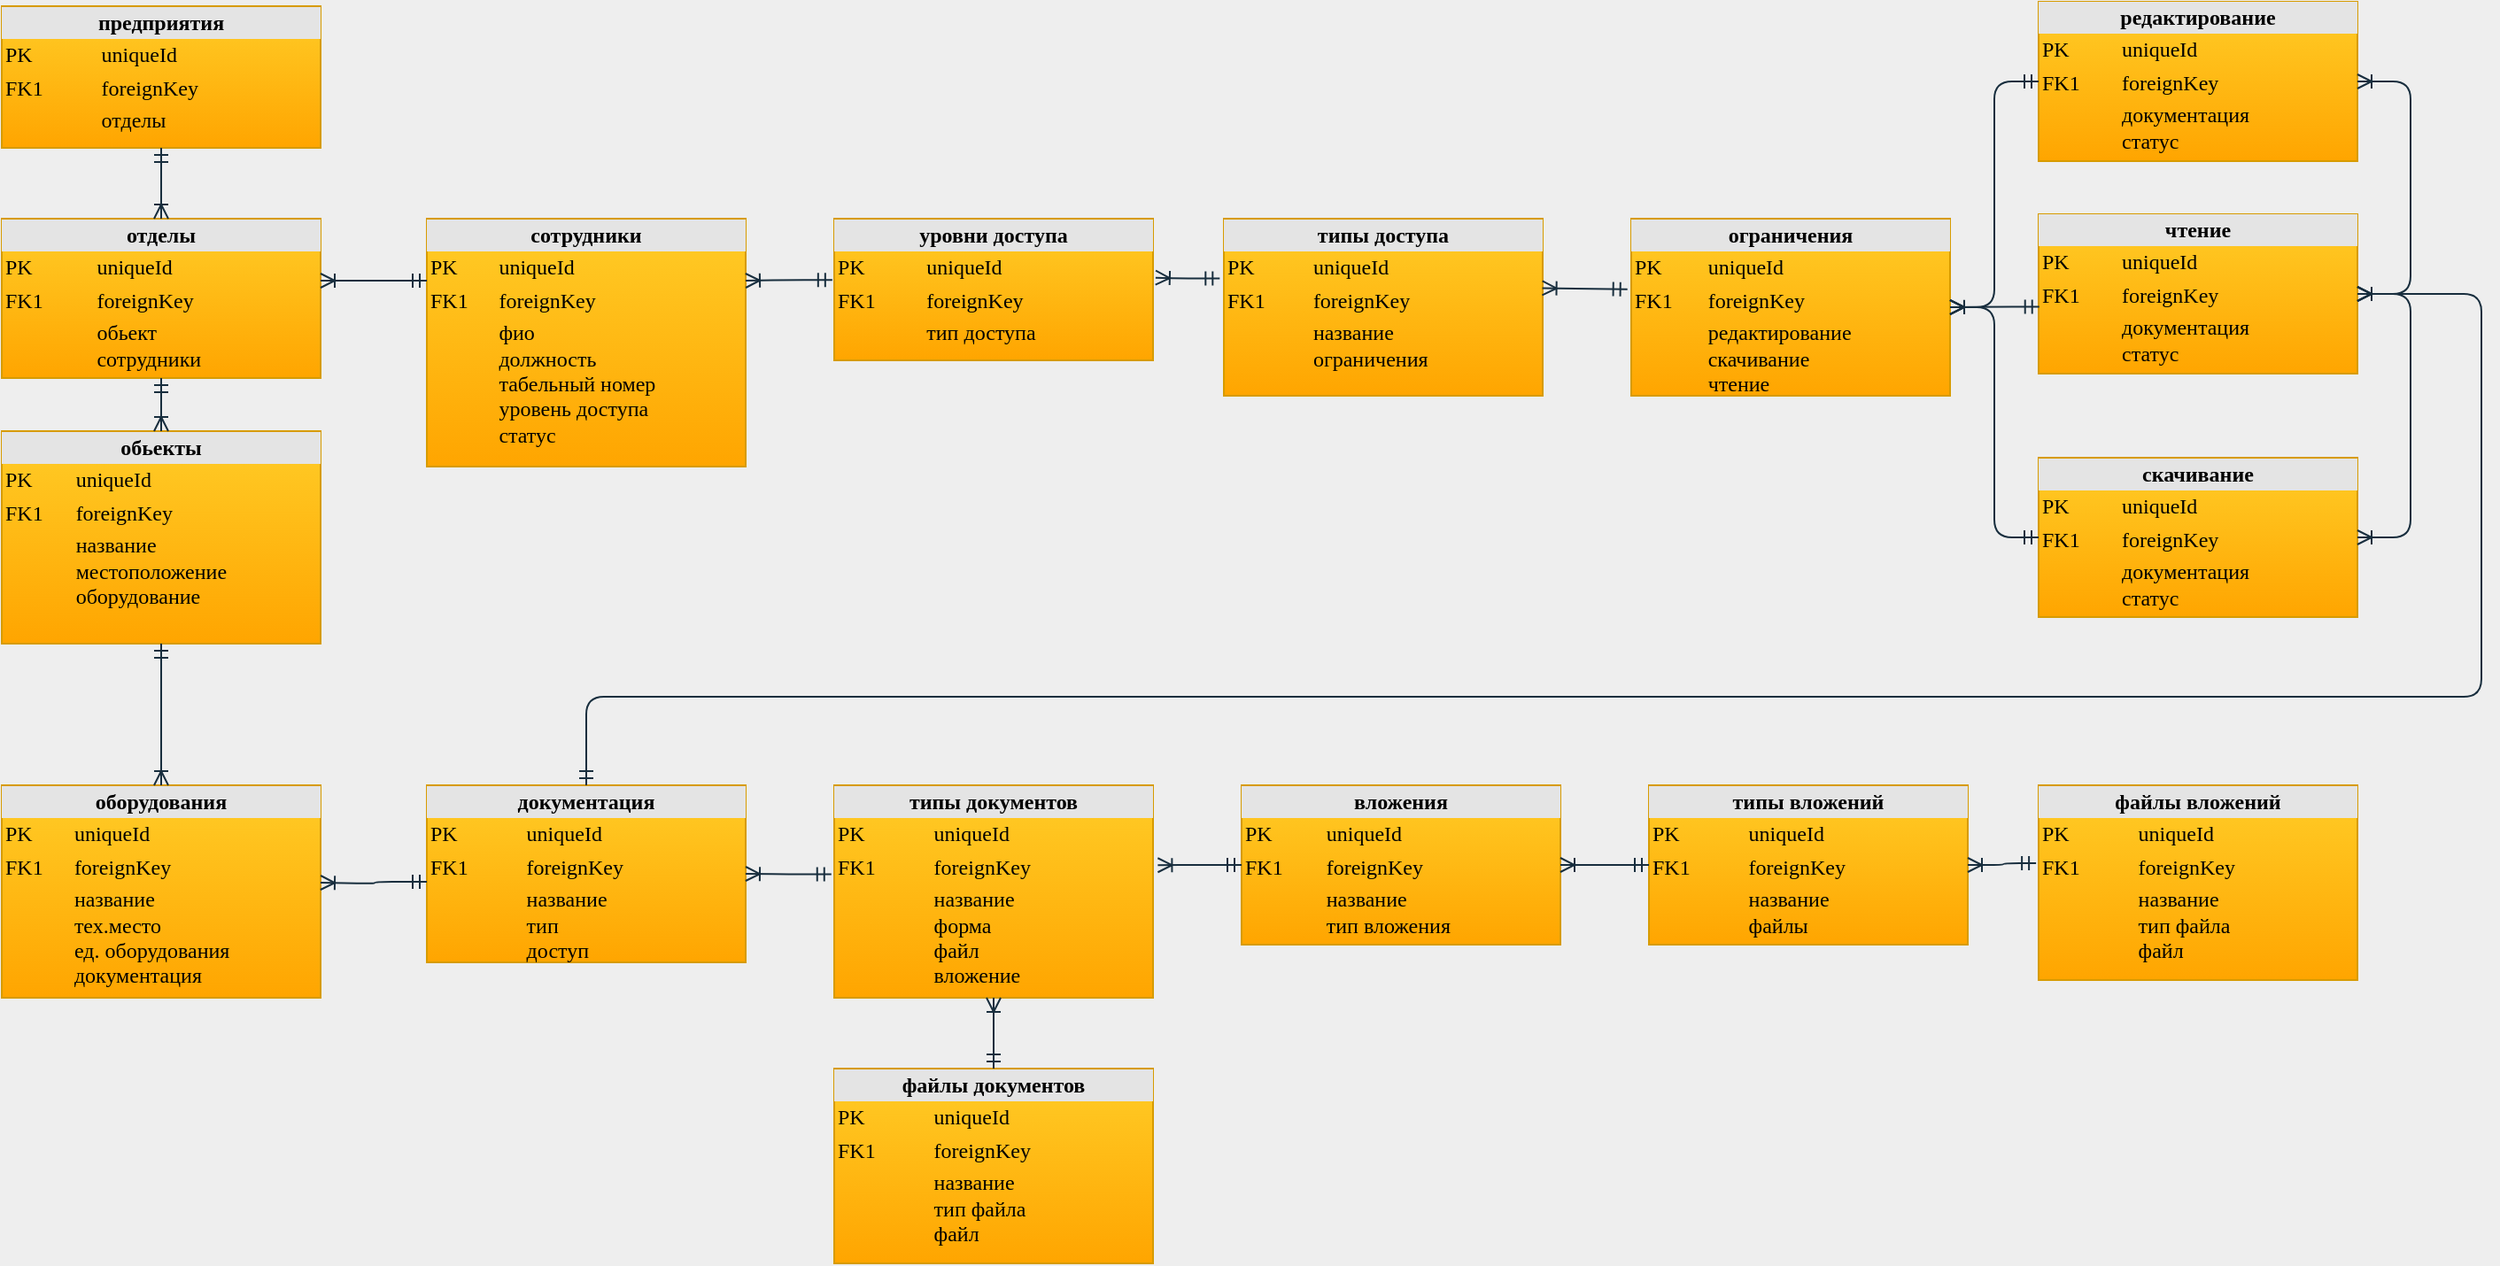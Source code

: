 <mxfile version="20.3.0" type="device" pages="2"><diagram name="version 1.0" id="2ca16b54-16f6-2749-3443-fa8db7711227"><mxGraphModel dx="2135" dy="1318" grid="1" gridSize="10" guides="1" tooltips="1" connect="1" arrows="1" fold="1" page="1" pageScale="1" pageWidth="1100" pageHeight="850" background="#EEEEEE" math="0" shadow="0"><root><mxCell id="0"/><mxCell id="1" parent="0"/><mxCell id="y44rju-GEyB1Cl4UFM7f-4" value="&lt;div style=&quot;text-align: center; box-sizing: border-box; width: 100%; background: rgb(228, 228, 228); padding: 2px;&quot;&gt;&lt;b&gt;сотрудники&lt;/b&gt;&lt;/div&gt;&lt;table style=&quot;width:100%;font-size:1em;&quot; cellpadding=&quot;2&quot; cellspacing=&quot;0&quot;&gt;&lt;tbody&gt;&lt;tr&gt;&lt;td&gt;PK&lt;/td&gt;&lt;td&gt;uniqueId&lt;/td&gt;&lt;/tr&gt;&lt;tr&gt;&lt;td&gt;FK1&lt;br&gt;&lt;/td&gt;&lt;td&gt;foreignKey&lt;/td&gt;&lt;/tr&gt;&lt;tr&gt;&lt;td&gt;&lt;/td&gt;&lt;td&gt;фио&lt;br&gt;должность&lt;br&gt;табельный номер&lt;br&gt;уровень доступа&lt;br&gt;статус&lt;/td&gt;&lt;/tr&gt;&lt;/tbody&gt;&lt;/table&gt;" style="verticalAlign=top;align=left;overflow=fill;html=1;rounded=0;shadow=0;comic=0;labelBackgroundColor=none;strokeWidth=1;fontFamily=Verdana;fontSize=12;fillColor=#ffcd28;strokeColor=#d79b00;gradientColor=#ffa500;" parent="1" vertex="1"><mxGeometry x="270" y="152.5" width="180" height="140" as="geometry"/></mxCell><mxCell id="y44rju-GEyB1Cl4UFM7f-5" value="&lt;div style=&quot;text-align: center; box-sizing: border-box; width: 100%; background: rgb(228, 228, 228); padding: 2px;&quot;&gt;&lt;b&gt;документация&lt;/b&gt;&lt;/div&gt;&lt;table style=&quot;width:100%;font-size:1em;&quot; cellpadding=&quot;2&quot; cellspacing=&quot;0&quot;&gt;&lt;tbody&gt;&lt;tr&gt;&lt;td&gt;PK&lt;/td&gt;&lt;td&gt;uniqueId&lt;/td&gt;&lt;/tr&gt;&lt;tr&gt;&lt;td&gt;FK1&lt;/td&gt;&lt;td&gt;foreignKey&lt;/td&gt;&lt;/tr&gt;&lt;tr&gt;&lt;td&gt;&lt;/td&gt;&lt;td&gt;название&lt;br&gt;тип&lt;br&gt;доступ&lt;br&gt;&lt;br&gt;&lt;br&gt;&lt;br&gt;&lt;br&gt;&lt;br&gt;&lt;br&gt;&lt;/td&gt;&lt;/tr&gt;&lt;/tbody&gt;&lt;/table&gt;" style="verticalAlign=top;align=left;overflow=fill;html=1;rounded=0;shadow=0;comic=0;labelBackgroundColor=none;strokeWidth=1;fontFamily=Verdana;fontSize=12;fillColor=#ffcd28;strokeColor=#d79b00;gradientColor=#ffa500;" parent="1" vertex="1"><mxGeometry x="270" y="472.5" width="180" height="100" as="geometry"/></mxCell><mxCell id="y44rju-GEyB1Cl4UFM7f-8" value="&lt;div style=&quot;text-align: center; box-sizing: border-box; width: 100%; background: rgb(228, 228, 228); padding: 2px;&quot;&gt;&lt;b&gt;предприятия&lt;/b&gt;&lt;/div&gt;&lt;table style=&quot;width:100%;font-size:1em;&quot; cellpadding=&quot;2&quot; cellspacing=&quot;0&quot;&gt;&lt;tbody&gt;&lt;tr&gt;&lt;td&gt;PK&lt;/td&gt;&lt;td&gt;uniqueId&lt;/td&gt;&lt;/tr&gt;&lt;tr&gt;&lt;td&gt;FK1&lt;/td&gt;&lt;td&gt;foreignKey&lt;/td&gt;&lt;/tr&gt;&lt;tr&gt;&lt;td&gt;&lt;/td&gt;&lt;td&gt;отделы&lt;br&gt;&lt;br&gt;&lt;br&gt;&lt;/td&gt;&lt;/tr&gt;&lt;/tbody&gt;&lt;/table&gt;" style="verticalAlign=top;align=left;overflow=fill;html=1;rounded=0;shadow=0;comic=0;labelBackgroundColor=none;strokeWidth=1;fontFamily=Verdana;fontSize=12;fillColor=#ffcd28;strokeColor=#d79b00;gradientColor=#ffa500;" parent="1" vertex="1"><mxGeometry x="30" y="32.5" width="180" height="80" as="geometry"/></mxCell><mxCell id="y44rju-GEyB1Cl4UFM7f-9" value="&lt;div style=&quot;text-align: center; box-sizing: border-box; width: 100%; background: rgb(228, 228, 228); padding: 2px;&quot;&gt;&lt;b&gt;отделы&lt;/b&gt;&lt;/div&gt;&lt;table style=&quot;width:100%;font-size:1em;&quot; cellpadding=&quot;2&quot; cellspacing=&quot;0&quot;&gt;&lt;tbody&gt;&lt;tr&gt;&lt;td&gt;PK&lt;/td&gt;&lt;td&gt;uniqueId&lt;/td&gt;&lt;/tr&gt;&lt;tr&gt;&lt;td&gt;FK1&lt;/td&gt;&lt;td&gt;foreignKey&lt;/td&gt;&lt;/tr&gt;&lt;tr&gt;&lt;td&gt;&lt;/td&gt;&lt;td&gt;обьект&lt;br&gt;сотрудники&lt;br&gt;&lt;br&gt;&lt;br&gt;&lt;br&gt;&lt;br&gt;&lt;/td&gt;&lt;/tr&gt;&lt;/tbody&gt;&lt;/table&gt;" style="verticalAlign=top;align=left;overflow=fill;html=1;rounded=0;shadow=0;comic=0;labelBackgroundColor=none;strokeWidth=1;fontFamily=Verdana;fontSize=12;fillColor=#ffcd28;strokeColor=#d79b00;gradientColor=#ffa500;" parent="1" vertex="1"><mxGeometry x="30" y="152.5" width="180" height="90" as="geometry"/></mxCell><mxCell id="y44rju-GEyB1Cl4UFM7f-10" value="&lt;div style=&quot;text-align: center; box-sizing: border-box; width: 100%; background: rgb(228, 228, 228); padding: 2px;&quot;&gt;&lt;b&gt;оборудования&lt;/b&gt;&lt;/div&gt;&lt;table style=&quot;width:100%;font-size:1em;&quot; cellpadding=&quot;2&quot; cellspacing=&quot;0&quot;&gt;&lt;tbody&gt;&lt;tr&gt;&lt;td&gt;PK&lt;/td&gt;&lt;td&gt;uniqueId&lt;/td&gt;&lt;/tr&gt;&lt;tr&gt;&lt;td&gt;FK1&lt;/td&gt;&lt;td&gt;foreignKey&lt;br&gt;&lt;/td&gt;&lt;/tr&gt;&lt;tr&gt;&lt;td&gt;&lt;/td&gt;&lt;td&gt;название&lt;br&gt;тех.место&lt;br&gt;ед. оборудования&lt;br&gt;документация&lt;br&gt;&lt;br&gt;&lt;br&gt;&lt;br&gt;&lt;br&gt;&lt;br&gt;&lt;/td&gt;&lt;/tr&gt;&lt;/tbody&gt;&lt;/table&gt;" style="verticalAlign=top;align=left;overflow=fill;html=1;rounded=0;shadow=0;comic=0;labelBackgroundColor=none;strokeWidth=1;fontFamily=Verdana;fontSize=12;fillColor=#ffcd28;strokeColor=#d79b00;gradientColor=#ffa500;" parent="1" vertex="1"><mxGeometry x="30" y="472.5" width="180" height="120" as="geometry"/></mxCell><mxCell id="y44rju-GEyB1Cl4UFM7f-11" value="&lt;div style=&quot;text-align: center; box-sizing: border-box; width: 100%; background: rgb(228, 228, 228); padding: 2px;&quot;&gt;&lt;b&gt;обьекты&lt;/b&gt;&lt;/div&gt;&lt;table style=&quot;width:100%;font-size:1em;&quot; cellpadding=&quot;2&quot; cellspacing=&quot;0&quot;&gt;&lt;tbody&gt;&lt;tr&gt;&lt;td&gt;PK&lt;/td&gt;&lt;td&gt;uniqueId&lt;/td&gt;&lt;/tr&gt;&lt;tr&gt;&lt;td&gt;FK1&lt;/td&gt;&lt;td&gt;foreignKey&lt;/td&gt;&lt;/tr&gt;&lt;tr&gt;&lt;td&gt;&lt;/td&gt;&lt;td&gt;название&lt;br&gt;местоположение&lt;br&gt;оборудование&lt;br&gt;&lt;br&gt;&lt;br&gt;&lt;br&gt;&lt;/td&gt;&lt;/tr&gt;&lt;/tbody&gt;&lt;/table&gt;" style="verticalAlign=top;align=left;overflow=fill;html=1;rounded=0;shadow=0;comic=0;labelBackgroundColor=none;strokeWidth=1;fontFamily=Verdana;fontSize=12;fillColor=#ffcd28;strokeColor=#d79b00;gradientColor=#ffa500;" parent="1" vertex="1"><mxGeometry x="30" y="272.5" width="180" height="120" as="geometry"/></mxCell><mxCell id="y44rju-GEyB1Cl4UFM7f-13" value="&lt;div style=&quot;text-align: center; box-sizing: border-box; width: 100%; background: rgb(228, 228, 228); padding: 2px;&quot;&gt;&lt;b&gt;файлы документов&lt;/b&gt;&lt;/div&gt;&lt;table style=&quot;width:100%;font-size:1em;&quot; cellpadding=&quot;2&quot; cellspacing=&quot;0&quot;&gt;&lt;tbody&gt;&lt;tr&gt;&lt;td&gt;PK&lt;/td&gt;&lt;td&gt;uniqueId&lt;/td&gt;&lt;/tr&gt;&lt;tr&gt;&lt;td&gt;FK1&lt;/td&gt;&lt;td&gt;foreignKey&lt;/td&gt;&lt;/tr&gt;&lt;tr&gt;&lt;td&gt;&lt;/td&gt;&lt;td&gt;название&lt;br&gt;тип файла&lt;br&gt;файл&lt;br&gt;&lt;br&gt;&lt;br&gt;&lt;br&gt;&lt;br&gt;&lt;br&gt;&lt;/td&gt;&lt;/tr&gt;&lt;/tbody&gt;&lt;/table&gt;" style="verticalAlign=top;align=left;overflow=fill;html=1;rounded=0;shadow=0;comic=0;labelBackgroundColor=none;strokeWidth=1;fontFamily=Verdana;fontSize=12;fillColor=#ffcd28;strokeColor=#d79b00;gradientColor=#ffa500;" parent="1" vertex="1"><mxGeometry x="500" y="632.5" width="180" height="110" as="geometry"/></mxCell><mxCell id="y44rju-GEyB1Cl4UFM7f-16" value="" style="edgeStyle=orthogonalEdgeStyle;html=1;endArrow=ERoneToMany;startArrow=ERmandOne;labelBackgroundColor=none;fontFamily=Verdana;fontSize=12;align=left;strokeColor=#182E3E;fontColor=#1A1A1A;exitX=0.5;exitY=1;exitDx=0;exitDy=0;" parent="1" source="y44rju-GEyB1Cl4UFM7f-8" edge="1"><mxGeometry width="100" height="100" relative="1" as="geometry"><mxPoint x="120" y="122.5" as="sourcePoint"/><mxPoint x="120" y="152.5" as="targetPoint"/></mxGeometry></mxCell><mxCell id="y44rju-GEyB1Cl4UFM7f-17" value="" style="edgeStyle=orthogonalEdgeStyle;html=1;endArrow=ERoneToMany;startArrow=ERmandOne;labelBackgroundColor=none;fontFamily=Verdana;fontSize=12;align=left;strokeColor=#182E3E;fontColor=#1A1A1A;entryX=0.5;entryY=0;entryDx=0;entryDy=0;exitX=0.5;exitY=1;exitDx=0;exitDy=0;" parent="1" source="y44rju-GEyB1Cl4UFM7f-9" target="y44rju-GEyB1Cl4UFM7f-11" edge="1"><mxGeometry width="100" height="100" relative="1" as="geometry"><mxPoint x="120" y="242.5" as="sourcePoint"/><mxPoint x="130" y="162.5" as="targetPoint"/></mxGeometry></mxCell><mxCell id="y44rju-GEyB1Cl4UFM7f-19" value="" style="edgeStyle=orthogonalEdgeStyle;html=1;endArrow=ERoneToMany;startArrow=ERmandOne;labelBackgroundColor=none;fontFamily=Verdana;fontSize=12;align=left;strokeColor=#182E3E;fontColor=#1A1A1A;entryX=0.5;entryY=0;entryDx=0;entryDy=0;" parent="1" source="y44rju-GEyB1Cl4UFM7f-11" target="y44rju-GEyB1Cl4UFM7f-10" edge="1"><mxGeometry width="100" height="100" relative="1" as="geometry"><mxPoint x="119.7" y="392.5" as="sourcePoint"/><mxPoint x="119.7" y="432.5" as="targetPoint"/></mxGeometry></mxCell><mxCell id="y44rju-GEyB1Cl4UFM7f-20" value="" style="edgeStyle=orthogonalEdgeStyle;html=1;endArrow=ERoneToMany;startArrow=ERmandOne;labelBackgroundColor=none;fontFamily=Verdana;fontSize=12;align=left;strokeColor=#182E3E;fontColor=#1A1A1A;exitX=0;exitY=0.545;exitDx=0;exitDy=0;exitPerimeter=0;" parent="1" source="y44rju-GEyB1Cl4UFM7f-5" edge="1"><mxGeometry width="100" height="100" relative="1" as="geometry"><mxPoint x="240.0" y="542.5" as="sourcePoint"/><mxPoint x="210" y="527.5" as="targetPoint"/></mxGeometry></mxCell><mxCell id="y44rju-GEyB1Cl4UFM7f-22" value="" style="edgeStyle=orthogonalEdgeStyle;html=1;endArrow=ERoneToMany;startArrow=ERmandOne;labelBackgroundColor=none;fontFamily=Verdana;fontSize=12;align=left;exitX=0;exitY=0.25;strokeColor=#182E3E;fontColor=#1A1A1A;exitDx=0;exitDy=0;" parent="1" source="y44rju-GEyB1Cl4UFM7f-4" edge="1"><mxGeometry width="100" height="100" relative="1" as="geometry"><mxPoint x="250" y="72.5" as="sourcePoint"/><mxPoint x="210" y="187.5" as="targetPoint"/></mxGeometry></mxCell><mxCell id="WJC-HQyoJEmewqS8XAre-3" value="&lt;div style=&quot;text-align: center; box-sizing: border-box; width: 100%; background: rgb(228, 228, 228); padding: 2px;&quot;&gt;&lt;b&gt;уровни доступа&lt;/b&gt;&lt;/div&gt;&lt;table style=&quot;width:100%;font-size:1em;&quot; cellpadding=&quot;2&quot; cellspacing=&quot;0&quot;&gt;&lt;tbody&gt;&lt;tr&gt;&lt;td&gt;PK&lt;/td&gt;&lt;td&gt;uniqueId&lt;/td&gt;&lt;/tr&gt;&lt;tr&gt;&lt;td&gt;FK1&lt;/td&gt;&lt;td&gt;foreignKey&lt;/td&gt;&lt;/tr&gt;&lt;tr&gt;&lt;td&gt;&lt;/td&gt;&lt;td&gt;тип доступа&lt;br&gt;&lt;br&gt;&lt;br&gt;&lt;br&gt;&lt;br&gt;&lt;br&gt;&lt;/td&gt;&lt;/tr&gt;&lt;/tbody&gt;&lt;/table&gt;" style="verticalAlign=top;align=left;overflow=fill;html=1;rounded=0;shadow=0;comic=0;labelBackgroundColor=none;strokeWidth=1;fontFamily=Verdana;fontSize=12;fillColor=#ffcd28;strokeColor=#d79b00;gradientColor=#ffa500;" parent="1" vertex="1"><mxGeometry x="500" y="152.5" width="180" height="80" as="geometry"/></mxCell><mxCell id="WJC-HQyoJEmewqS8XAre-4" value="&lt;div style=&quot;text-align: center; box-sizing: border-box; width: 100%; background: rgb(228, 228, 228); padding: 2px;&quot;&gt;&lt;b&gt;типы доступа&lt;/b&gt;&lt;/div&gt;&lt;table style=&quot;width:100%;font-size:1em;&quot; cellpadding=&quot;2&quot; cellspacing=&quot;0&quot;&gt;&lt;tbody&gt;&lt;tr&gt;&lt;td&gt;PK&lt;/td&gt;&lt;td&gt;uniqueId&lt;/td&gt;&lt;/tr&gt;&lt;tr&gt;&lt;td&gt;FK1&lt;/td&gt;&lt;td&gt;foreignKey&lt;/td&gt;&lt;/tr&gt;&lt;tr&gt;&lt;td&gt;&lt;/td&gt;&lt;td&gt;название&lt;br&gt;ограничения&lt;br&gt;&lt;br&gt;&lt;br&gt;&lt;br&gt;&lt;br&gt;&lt;br&gt;&lt;/td&gt;&lt;/tr&gt;&lt;/tbody&gt;&lt;/table&gt;" style="verticalAlign=top;align=left;overflow=fill;html=1;rounded=0;shadow=0;comic=0;labelBackgroundColor=none;strokeWidth=1;fontFamily=Verdana;fontSize=12;fillColor=#ffcd28;strokeColor=#d79b00;gradientColor=#ffa500;" parent="1" vertex="1"><mxGeometry x="720" y="152.5" width="180" height="100" as="geometry"/></mxCell><mxCell id="WJC-HQyoJEmewqS8XAre-5" value="&lt;div style=&quot;text-align: center; box-sizing: border-box; width: 100%; background: rgb(228, 228, 228); padding: 2px;&quot;&gt;&lt;b&gt;ограничения&lt;/b&gt;&lt;/div&gt;&lt;table style=&quot;width:100%;font-size:1em;&quot; cellpadding=&quot;2&quot; cellspacing=&quot;0&quot;&gt;&lt;tbody&gt;&lt;tr&gt;&lt;td&gt;PK&lt;/td&gt;&lt;td&gt;uniqueId&lt;/td&gt;&lt;/tr&gt;&lt;tr&gt;&lt;td&gt;FK1&lt;/td&gt;&lt;td&gt;foreignKey&lt;/td&gt;&lt;/tr&gt;&lt;tr&gt;&lt;td&gt;&lt;/td&gt;&lt;td&gt;редактирование&lt;br&gt;скачивание&lt;br&gt;чтение&lt;br&gt;&lt;br&gt;&lt;br&gt;&lt;br&gt;&lt;br&gt;&lt;br&gt;&lt;br&gt;&lt;/td&gt;&lt;/tr&gt;&lt;/tbody&gt;&lt;/table&gt;" style="verticalAlign=top;align=left;overflow=fill;html=1;rounded=0;shadow=0;comic=0;labelBackgroundColor=none;strokeWidth=1;fontFamily=Verdana;fontSize=12;fillColor=#ffcd28;strokeColor=#d79b00;gradientColor=#ffa500;" parent="1" vertex="1"><mxGeometry x="950" y="152.5" width="180" height="100" as="geometry"/></mxCell><mxCell id="WJC-HQyoJEmewqS8XAre-9" value="" style="edgeStyle=orthogonalEdgeStyle;html=1;endArrow=ERoneToMany;startArrow=ERmandOne;labelBackgroundColor=none;fontFamily=Verdana;fontSize=12;align=left;exitX=-0.006;exitY=0.433;entryX=1;entryY=0.25;strokeColor=#182E3E;fontColor=#1A1A1A;entryDx=0;entryDy=0;exitDx=0;exitDy=0;exitPerimeter=0;" parent="1" source="WJC-HQyoJEmewqS8XAre-3" target="y44rju-GEyB1Cl4UFM7f-4" edge="1"><mxGeometry width="100" height="100" relative="1" as="geometry"><mxPoint x="630" y="282.5" as="sourcePoint"/><mxPoint x="520" y="292.5" as="targetPoint"/></mxGeometry></mxCell><mxCell id="WJC-HQyoJEmewqS8XAre-10" value="" style="edgeStyle=orthogonalEdgeStyle;html=1;endArrow=ERoneToMany;startArrow=ERmandOne;labelBackgroundColor=none;fontFamily=Verdana;fontSize=12;align=left;exitX=-0.013;exitY=0.338;entryX=1.008;entryY=0.417;strokeColor=#182E3E;fontColor=#1A1A1A;entryDx=0;entryDy=0;exitDx=0;exitDy=0;exitPerimeter=0;entryPerimeter=0;" parent="1" source="WJC-HQyoJEmewqS8XAre-4" target="WJC-HQyoJEmewqS8XAre-3" edge="1"><mxGeometry width="100" height="100" relative="1" as="geometry"><mxPoint x="800" y="292.5" as="sourcePoint"/><mxPoint x="690" y="302.5" as="targetPoint"/></mxGeometry></mxCell><mxCell id="WJC-HQyoJEmewqS8XAre-11" value="" style="edgeStyle=orthogonalEdgeStyle;html=1;endArrow=ERoneToMany;startArrow=ERmandOne;labelBackgroundColor=none;fontFamily=Verdana;fontSize=12;align=left;exitX=-0.012;exitY=0.399;entryX=0.999;entryY=0.392;strokeColor=#182E3E;fontColor=#1A1A1A;entryDx=0;entryDy=0;exitDx=0;exitDy=0;entryPerimeter=0;exitPerimeter=0;" parent="1" source="WJC-HQyoJEmewqS8XAre-5" target="WJC-HQyoJEmewqS8XAre-4" edge="1"><mxGeometry width="100" height="100" relative="1" as="geometry"><mxPoint x="960" y="307.5" as="sourcePoint"/><mxPoint x="920" y="302.5" as="targetPoint"/><Array as="points"><mxPoint x="900" y="192.5"/></Array></mxGeometry></mxCell><mxCell id="WJC-HQyoJEmewqS8XAre-13" value="&lt;div style=&quot;text-align: center; box-sizing: border-box; width: 100%; background: rgb(228, 228, 228); padding: 2px;&quot;&gt;&lt;b&gt;типы документов&lt;/b&gt;&lt;/div&gt;&lt;table style=&quot;width:100%;font-size:1em;&quot; cellpadding=&quot;2&quot; cellspacing=&quot;0&quot;&gt;&lt;tbody&gt;&lt;tr&gt;&lt;td&gt;PK&lt;/td&gt;&lt;td&gt;uniqueId&lt;/td&gt;&lt;/tr&gt;&lt;tr&gt;&lt;td&gt;FK1&lt;/td&gt;&lt;td&gt;foreignKey&lt;/td&gt;&lt;/tr&gt;&lt;tr&gt;&lt;td&gt;&lt;/td&gt;&lt;td&gt;название&lt;br&gt;форма&lt;br&gt;файл&lt;br&gt;вложение&lt;br&gt;&lt;br&gt;&lt;br&gt;&lt;br&gt;&lt;br&gt;&lt;br&gt;&lt;br&gt;&lt;/td&gt;&lt;/tr&gt;&lt;/tbody&gt;&lt;/table&gt;" style="verticalAlign=top;align=left;overflow=fill;html=1;rounded=0;shadow=0;comic=0;labelBackgroundColor=none;strokeWidth=1;fontFamily=Verdana;fontSize=12;fillColor=#ffcd28;strokeColor=#d79b00;gradientColor=#ffa500;" parent="1" vertex="1"><mxGeometry x="500" y="472.5" width="180" height="120" as="geometry"/></mxCell><mxCell id="WJC-HQyoJEmewqS8XAre-14" value="&lt;div style=&quot;text-align: center; box-sizing: border-box; width: 100%; background: rgb(228, 228, 228); padding: 2px;&quot;&gt;&lt;b&gt;вложения&lt;/b&gt;&lt;/div&gt;&lt;table style=&quot;width:100%;font-size:1em;&quot; cellpadding=&quot;2&quot; cellspacing=&quot;0&quot;&gt;&lt;tbody&gt;&lt;tr&gt;&lt;td&gt;PK&lt;/td&gt;&lt;td&gt;uniqueId&lt;/td&gt;&lt;/tr&gt;&lt;tr&gt;&lt;td&gt;FK1&lt;/td&gt;&lt;td&gt;foreignKey&lt;/td&gt;&lt;/tr&gt;&lt;tr&gt;&lt;td&gt;&lt;/td&gt;&lt;td&gt;название&lt;br&gt;тип вложения&lt;br&gt;&lt;br&gt;&lt;br&gt;&lt;br&gt;&lt;br&gt;&lt;br&gt;&lt;br&gt;&lt;br&gt;&lt;/td&gt;&lt;/tr&gt;&lt;/tbody&gt;&lt;/table&gt;" style="verticalAlign=top;align=left;overflow=fill;html=1;rounded=0;shadow=0;comic=0;labelBackgroundColor=none;strokeWidth=1;fontFamily=Verdana;fontSize=12;fillColor=#ffcd28;strokeColor=#d79b00;gradientColor=#ffa500;" parent="1" vertex="1"><mxGeometry x="730" y="472.5" width="180" height="90" as="geometry"/></mxCell><mxCell id="WJC-HQyoJEmewqS8XAre-15" value="&lt;div style=&quot;text-align: center; box-sizing: border-box; width: 100%; background: rgb(228, 228, 228); padding: 2px;&quot;&gt;&lt;b&gt;типы вложений&lt;/b&gt;&lt;/div&gt;&lt;table style=&quot;width:100%;font-size:1em;&quot; cellpadding=&quot;2&quot; cellspacing=&quot;0&quot;&gt;&lt;tbody&gt;&lt;tr&gt;&lt;td&gt;PK&lt;/td&gt;&lt;td&gt;uniqueId&lt;/td&gt;&lt;/tr&gt;&lt;tr&gt;&lt;td&gt;FK1&lt;/td&gt;&lt;td&gt;foreignKey&lt;/td&gt;&lt;/tr&gt;&lt;tr&gt;&lt;td&gt;&lt;/td&gt;&lt;td&gt;название&lt;br&gt;файлы&lt;br&gt;&lt;br&gt;&lt;br&gt;&lt;br&gt;&lt;br&gt;&lt;br&gt;&lt;br&gt;&lt;br&gt;&lt;/td&gt;&lt;/tr&gt;&lt;/tbody&gt;&lt;/table&gt;" style="verticalAlign=top;align=left;overflow=fill;html=1;rounded=0;shadow=0;comic=0;labelBackgroundColor=none;strokeWidth=1;fontFamily=Verdana;fontSize=12;fillColor=#ffcd28;strokeColor=#d79b00;gradientColor=#ffa500;" parent="1" vertex="1"><mxGeometry x="960" y="472.5" width="180" height="90" as="geometry"/></mxCell><mxCell id="WJC-HQyoJEmewqS8XAre-17" value="&lt;div style=&quot;text-align: center; box-sizing: border-box; width: 100%; background: rgb(228, 228, 228); padding: 2px;&quot;&gt;&lt;b&gt;файлы вложений&lt;/b&gt;&lt;/div&gt;&lt;table style=&quot;width:100%;font-size:1em;&quot; cellpadding=&quot;2&quot; cellspacing=&quot;0&quot;&gt;&lt;tbody&gt;&lt;tr&gt;&lt;td&gt;PK&lt;/td&gt;&lt;td&gt;uniqueId&lt;/td&gt;&lt;/tr&gt;&lt;tr&gt;&lt;td&gt;FK1&lt;/td&gt;&lt;td&gt;foreignKey&lt;/td&gt;&lt;/tr&gt;&lt;tr&gt;&lt;td&gt;&lt;/td&gt;&lt;td&gt;название&lt;br&gt;тип файла&lt;br&gt;файл&lt;br&gt;&lt;br&gt;&lt;br&gt;&lt;br&gt;&lt;br&gt;&lt;br&gt;&lt;/td&gt;&lt;/tr&gt;&lt;/tbody&gt;&lt;/table&gt;" style="verticalAlign=top;align=left;overflow=fill;html=1;rounded=0;shadow=0;comic=0;labelBackgroundColor=none;strokeWidth=1;fontFamily=Verdana;fontSize=12;fillColor=#ffcd28;strokeColor=#d79b00;gradientColor=#ffa500;" parent="1" vertex="1"><mxGeometry x="1180" y="472.5" width="180" height="110" as="geometry"/></mxCell><mxCell id="WJC-HQyoJEmewqS8XAre-18" value="" style="edgeStyle=orthogonalEdgeStyle;html=1;endArrow=ERoneToMany;startArrow=ERmandOne;labelBackgroundColor=none;fontFamily=Verdana;fontSize=12;align=left;strokeColor=#182E3E;fontColor=#1A1A1A;entryX=1;entryY=0.5;entryDx=0;entryDy=0;exitX=-0.009;exitY=0.419;exitDx=0;exitDy=0;exitPerimeter=0;" parent="1" source="WJC-HQyoJEmewqS8XAre-13" target="y44rju-GEyB1Cl4UFM7f-5" edge="1"><mxGeometry width="100" height="100" relative="1" as="geometry"><mxPoint x="280" y="531.55" as="sourcePoint"/><mxPoint x="219.1" y="530.74" as="targetPoint"/></mxGeometry></mxCell><mxCell id="WJC-HQyoJEmewqS8XAre-19" value="" style="edgeStyle=orthogonalEdgeStyle;html=1;endArrow=ERoneToMany;startArrow=ERmandOne;labelBackgroundColor=none;fontFamily=Verdana;fontSize=12;align=left;strokeColor=#182E3E;fontColor=#1A1A1A;entryX=1.015;entryY=0.376;entryDx=0;entryDy=0;exitX=0;exitY=0.5;exitDx=0;exitDy=0;entryPerimeter=0;" parent="1" source="WJC-HQyoJEmewqS8XAre-14" target="WJC-HQyoJEmewqS8XAre-13" edge="1"><mxGeometry width="100" height="100" relative="1" as="geometry"><mxPoint x="805.32" y="612.62" as="sourcePoint"/><mxPoint x="760" y="612.5" as="targetPoint"/></mxGeometry></mxCell><mxCell id="WJC-HQyoJEmewqS8XAre-23" value="" style="edgeStyle=orthogonalEdgeStyle;html=1;endArrow=ERoneToMany;startArrow=ERmandOne;labelBackgroundColor=none;fontFamily=Verdana;fontSize=12;align=left;strokeColor=#182E3E;fontColor=#1A1A1A;entryX=0.5;entryY=1;entryDx=0;entryDy=0;exitX=0.5;exitY=0;exitDx=0;exitDy=0;" parent="1" source="y44rju-GEyB1Cl4UFM7f-13" target="WJC-HQyoJEmewqS8XAre-13" edge="1"><mxGeometry width="100" height="100" relative="1" as="geometry"><mxPoint x="740" y="527.5" as="sourcePoint"/><mxPoint x="692.7" y="527.62" as="targetPoint"/></mxGeometry></mxCell><mxCell id="WJC-HQyoJEmewqS8XAre-26" value="" style="edgeStyle=orthogonalEdgeStyle;html=1;endArrow=ERoneToMany;startArrow=ERmandOne;labelBackgroundColor=none;fontFamily=Verdana;fontSize=12;align=left;strokeColor=#182E3E;fontColor=#1A1A1A;entryX=1;entryY=0.5;entryDx=0;entryDy=0;exitX=0;exitY=0.5;exitDx=0;exitDy=0;" parent="1" source="WJC-HQyoJEmewqS8XAre-15" target="WJC-HQyoJEmewqS8XAre-14" edge="1"><mxGeometry width="100" height="100" relative="1" as="geometry"><mxPoint x="740" y="527.5" as="sourcePoint"/><mxPoint x="692.7" y="527.62" as="targetPoint"/></mxGeometry></mxCell><mxCell id="WJC-HQyoJEmewqS8XAre-27" value="" style="edgeStyle=orthogonalEdgeStyle;html=1;endArrow=ERoneToMany;startArrow=ERmandOne;labelBackgroundColor=none;fontFamily=Verdana;fontSize=12;align=left;strokeColor=#182E3E;fontColor=#1A1A1A;entryX=1;entryY=0.5;entryDx=0;entryDy=0;exitX=-0.008;exitY=0.4;exitDx=0;exitDy=0;exitPerimeter=0;" parent="1" source="WJC-HQyoJEmewqS8XAre-17" target="WJC-HQyoJEmewqS8XAre-15" edge="1"><mxGeometry width="100" height="100" relative="1" as="geometry"><mxPoint x="970" y="527.5" as="sourcePoint"/><mxPoint x="920" y="527.5" as="targetPoint"/></mxGeometry></mxCell><mxCell id="WJC-HQyoJEmewqS8XAre-35" value="&lt;div style=&quot;text-align: center; box-sizing: border-box; width: 100%; background: rgb(228, 228, 228); padding: 2px;&quot;&gt;&lt;b&gt;редактирование&lt;/b&gt;&lt;/div&gt;&lt;table style=&quot;width:100%;font-size:1em;&quot; cellpadding=&quot;2&quot; cellspacing=&quot;0&quot;&gt;&lt;tbody&gt;&lt;tr&gt;&lt;td&gt;PK&lt;/td&gt;&lt;td&gt;uniqueId&lt;/td&gt;&lt;/tr&gt;&lt;tr&gt;&lt;td&gt;FK1&lt;/td&gt;&lt;td&gt;foreignKey&lt;/td&gt;&lt;/tr&gt;&lt;tr&gt;&lt;td&gt;&lt;/td&gt;&lt;td&gt;документация&lt;br&gt;статус&lt;br&gt;&lt;br&gt;&lt;br&gt;&lt;br&gt;&lt;br&gt;&lt;br&gt;&lt;br&gt;&lt;br&gt;&lt;/td&gt;&lt;/tr&gt;&lt;/tbody&gt;&lt;/table&gt;" style="verticalAlign=top;align=left;overflow=fill;html=1;rounded=0;shadow=0;comic=0;labelBackgroundColor=none;strokeWidth=1;fontFamily=Verdana;fontSize=12;fillColor=#ffcd28;strokeColor=#d79b00;gradientColor=#ffa500;" parent="1" vertex="1"><mxGeometry x="1180" y="30" width="180" height="90" as="geometry"/></mxCell><mxCell id="WJC-HQyoJEmewqS8XAre-36" value="&lt;div style=&quot;text-align: center; box-sizing: border-box; width: 100%; background: rgb(228, 228, 228); padding: 2px;&quot;&gt;&lt;b&gt;чтение&lt;/b&gt;&lt;/div&gt;&lt;table style=&quot;width:100%;font-size:1em;&quot; cellpadding=&quot;2&quot; cellspacing=&quot;0&quot;&gt;&lt;tbody&gt;&lt;tr&gt;&lt;td&gt;PK&lt;/td&gt;&lt;td&gt;uniqueId&lt;/td&gt;&lt;/tr&gt;&lt;tr&gt;&lt;td&gt;FK1&lt;/td&gt;&lt;td&gt;foreignKey&lt;/td&gt;&lt;/tr&gt;&lt;tr&gt;&lt;td&gt;&lt;/td&gt;&lt;td&gt;документация&lt;br&gt;статус&lt;br&gt;&lt;br&gt;&lt;br&gt;&lt;br&gt;&lt;br&gt;&lt;br&gt;&lt;br&gt;&lt;br&gt;&lt;/td&gt;&lt;/tr&gt;&lt;/tbody&gt;&lt;/table&gt;" style="verticalAlign=top;align=left;overflow=fill;html=1;rounded=0;shadow=0;comic=0;labelBackgroundColor=none;strokeWidth=1;fontFamily=Verdana;fontSize=12;fillColor=#ffcd28;strokeColor=#d79b00;gradientColor=#ffa500;" parent="1" vertex="1"><mxGeometry x="1180" y="150" width="180" height="90" as="geometry"/></mxCell><mxCell id="WJC-HQyoJEmewqS8XAre-37" value="&lt;div style=&quot;text-align: center; box-sizing: border-box; width: 100%; background: rgb(228, 228, 228); padding: 2px;&quot;&gt;&lt;b&gt;скачивание&lt;/b&gt;&lt;/div&gt;&lt;table style=&quot;width:100%;font-size:1em;&quot; cellpadding=&quot;2&quot; cellspacing=&quot;0&quot;&gt;&lt;tbody&gt;&lt;tr&gt;&lt;td&gt;PK&lt;/td&gt;&lt;td&gt;uniqueId&lt;/td&gt;&lt;/tr&gt;&lt;tr&gt;&lt;td&gt;FK1&lt;/td&gt;&lt;td&gt;foreignKey&lt;/td&gt;&lt;/tr&gt;&lt;tr&gt;&lt;td&gt;&lt;/td&gt;&lt;td&gt;документация&lt;br&gt;статус&lt;br&gt;&lt;br&gt;&lt;br&gt;&lt;br&gt;&lt;br&gt;&lt;br&gt;&lt;br&gt;&lt;br&gt;&lt;/td&gt;&lt;/tr&gt;&lt;/tbody&gt;&lt;/table&gt;" style="verticalAlign=top;align=left;overflow=fill;html=1;rounded=0;shadow=0;comic=0;labelBackgroundColor=none;strokeWidth=1;fontFamily=Verdana;fontSize=12;fillColor=#ffcd28;strokeColor=#d79b00;gradientColor=#ffa500;" parent="1" vertex="1"><mxGeometry x="1180" y="287.5" width="180" height="90" as="geometry"/></mxCell><mxCell id="WJC-HQyoJEmewqS8XAre-38" value="" style="edgeStyle=orthogonalEdgeStyle;html=1;endArrow=ERoneToMany;startArrow=ERmandOne;labelBackgroundColor=none;fontFamily=Verdana;fontSize=12;align=left;exitX=0.002;exitY=0.58;entryX=1;entryY=0.5;strokeColor=#182E3E;fontColor=#1A1A1A;entryDx=0;entryDy=0;exitDx=0;exitDy=0;exitPerimeter=0;" parent="1" source="WJC-HQyoJEmewqS8XAre-36" target="WJC-HQyoJEmewqS8XAre-5" edge="1"><mxGeometry width="100" height="100" relative="1" as="geometry"><mxPoint x="957.84" y="202.4" as="sourcePoint"/><mxPoint x="909.82" y="201.7" as="targetPoint"/><Array as="points"/></mxGeometry></mxCell><mxCell id="WJC-HQyoJEmewqS8XAre-40" value="" style="edgeStyle=orthogonalEdgeStyle;html=1;endArrow=ERoneToMany;startArrow=ERmandOne;labelBackgroundColor=none;fontFamily=Verdana;fontSize=12;align=left;exitX=0;exitY=0.5;entryX=1;entryY=0.5;strokeColor=#182E3E;fontColor=#1A1A1A;entryDx=0;entryDy=0;exitDx=0;exitDy=0;" parent="1" source="WJC-HQyoJEmewqS8XAre-35" target="WJC-HQyoJEmewqS8XAre-5" edge="1"><mxGeometry width="100" height="100" relative="1" as="geometry"><mxPoint x="1190.36" y="212.2" as="sourcePoint"/><mxPoint x="1140" y="212.5" as="targetPoint"/><Array as="points"/></mxGeometry></mxCell><mxCell id="WJC-HQyoJEmewqS8XAre-42" value="" style="edgeStyle=orthogonalEdgeStyle;html=1;endArrow=ERoneToMany;startArrow=ERmandOne;labelBackgroundColor=none;fontFamily=Verdana;fontSize=12;align=left;exitX=0;exitY=0.5;entryX=1;entryY=0.5;strokeColor=#182E3E;fontColor=#1A1A1A;entryDx=0;entryDy=0;exitDx=0;exitDy=0;" parent="1" source="WJC-HQyoJEmewqS8XAre-37" target="WJC-HQyoJEmewqS8XAre-5" edge="1"><mxGeometry width="100" height="100" relative="1" as="geometry"><mxPoint x="1190.36" y="212.2" as="sourcePoint"/><mxPoint x="1140" y="212.5" as="targetPoint"/><Array as="points"/></mxGeometry></mxCell><mxCell id="WJC-HQyoJEmewqS8XAre-45" value="" style="edgeStyle=orthogonalEdgeStyle;html=1;endArrow=ERoneToMany;startArrow=ERoneToMany;labelBackgroundColor=none;fontFamily=Verdana;fontSize=12;align=left;exitX=1;exitY=0.5;entryX=1;entryY=0.5;strokeColor=#182E3E;fontColor=#1A1A1A;entryDx=0;entryDy=0;exitDx=0;exitDy=0;startFill=0;" parent="1" source="WJC-HQyoJEmewqS8XAre-35" target="WJC-HQyoJEmewqS8XAre-36" edge="1"><mxGeometry width="100" height="100" relative="1" as="geometry"><mxPoint x="1470" y="73.75" as="sourcePoint"/><mxPoint x="1420" y="201.25" as="targetPoint"/><Array as="points"><mxPoint x="1390" y="75.5"/><mxPoint x="1390" y="195.5"/></Array></mxGeometry></mxCell><mxCell id="WJC-HQyoJEmewqS8XAre-46" value="" style="edgeStyle=orthogonalEdgeStyle;html=1;endArrow=ERoneToMany;startArrow=ERoneToMany;labelBackgroundColor=none;fontFamily=Verdana;fontSize=12;align=left;exitX=1;exitY=0.5;entryX=1;entryY=0.5;strokeColor=#182E3E;fontColor=#1A1A1A;entryDx=0;entryDy=0;exitDx=0;exitDy=0;startFill=0;" parent="1" source="WJC-HQyoJEmewqS8XAre-37" target="WJC-HQyoJEmewqS8XAre-36" edge="1"><mxGeometry width="100" height="100" relative="1" as="geometry"><mxPoint x="1470" y="331.25" as="sourcePoint"/><mxPoint x="1420" y="201.25" as="targetPoint"/><Array as="points"><mxPoint x="1390" y="332.5"/><mxPoint x="1390" y="195.5"/></Array></mxGeometry></mxCell><mxCell id="WJC-HQyoJEmewqS8XAre-48" value="" style="edgeStyle=orthogonalEdgeStyle;html=1;endArrow=ERoneToMany;startArrow=ERmandOne;labelBackgroundColor=none;fontFamily=Verdana;fontSize=12;align=left;exitX=0.5;exitY=0;entryX=1;entryY=0.5;strokeColor=#182E3E;fontColor=#1A1A1A;entryDx=0;entryDy=0;exitDx=0;exitDy=0;" parent="1" source="y44rju-GEyB1Cl4UFM7f-5" target="WJC-HQyoJEmewqS8XAre-36" edge="1"><mxGeometry width="100" height="100" relative="1" as="geometry"><mxPoint x="1478.06" y="202.83" as="sourcePoint"/><mxPoint x="1430.04" y="202.13" as="targetPoint"/><Array as="points"><mxPoint x="360" y="422.5"/><mxPoint x="1430" y="422.5"/><mxPoint x="1430" y="195.5"/></Array></mxGeometry></mxCell></root></mxGraphModel></diagram><diagram id="-pTfKT9xz9sAhYibxtFW" name="version 1.1"><mxGraphModel dx="1423" dy="878" grid="1" gridSize="10" guides="1" tooltips="1" connect="1" arrows="1" fold="1" page="1" pageScale="1" pageWidth="1169" pageHeight="827" math="0" shadow="0"><root><mxCell id="0"/><mxCell id="1" parent="0"/><mxCell id="Kqv4kzfCjA-99ceuHCYo-1" value="&lt;div style=&quot;text-align: center; box-sizing: border-box; width: 100%; background: rgb(228, 228, 228); padding: 2px;&quot;&gt;&lt;b&gt;сотрудники&lt;/b&gt;&lt;/div&gt;&lt;table style=&quot;width:100%;font-size:1em;&quot; cellpadding=&quot;2&quot; cellspacing=&quot;0&quot;&gt;&lt;tbody&gt;&lt;tr&gt;&lt;td&gt;PK&lt;/td&gt;&lt;td&gt;uniqueId&lt;/td&gt;&lt;/tr&gt;&lt;tr&gt;&lt;td&gt;FK1&lt;br&gt;&lt;/td&gt;&lt;td&gt;foreignKey&lt;/td&gt;&lt;/tr&gt;&lt;tr&gt;&lt;td&gt;&lt;/td&gt;&lt;td&gt;фио&lt;br&gt;должность&lt;br&gt;табельный номер&lt;br&gt;уровень доступа&lt;br&gt;статус&lt;/td&gt;&lt;/tr&gt;&lt;/tbody&gt;&lt;/table&gt;" style="verticalAlign=top;align=left;overflow=fill;html=1;rounded=0;shadow=0;comic=0;labelBackgroundColor=none;strokeWidth=1;fontFamily=Verdana;fontSize=12;fillColor=#ffcd28;strokeColor=#d79b00;gradientColor=#ffa500;" vertex="1" parent="1"><mxGeometry x="600" y="313.75" width="180" height="140" as="geometry"/></mxCell><mxCell id="Kqv4kzfCjA-99ceuHCYo-2" value="&lt;div style=&quot;text-align: center; box-sizing: border-box; width: 100%; background: rgb(228, 228, 228); padding: 2px;&quot;&gt;&lt;b&gt;документация&lt;/b&gt;&lt;/div&gt;&lt;table style=&quot;width:100%;font-size:1em;&quot; cellpadding=&quot;2&quot; cellspacing=&quot;0&quot;&gt;&lt;tbody&gt;&lt;tr&gt;&lt;td&gt;PK&lt;/td&gt;&lt;td&gt;uniqueId&lt;/td&gt;&lt;/tr&gt;&lt;tr&gt;&lt;td&gt;FK1&lt;/td&gt;&lt;td&gt;foreignKey&lt;/td&gt;&lt;/tr&gt;&lt;tr&gt;&lt;td&gt;&lt;/td&gt;&lt;td&gt;название&lt;br&gt;тип&lt;br&gt;&lt;br&gt;&lt;br&gt;&lt;br&gt;&lt;br&gt;&lt;br&gt;&lt;br&gt;&lt;/td&gt;&lt;/tr&gt;&lt;/tbody&gt;&lt;/table&gt;" style="verticalAlign=top;align=left;overflow=fill;html=1;rounded=0;shadow=0;comic=0;labelBackgroundColor=none;strokeWidth=1;fontFamily=Verdana;fontSize=12;fillColor=#ffcd28;strokeColor=#d79b00;gradientColor=#ffa500;" vertex="1" parent="1"><mxGeometry x="1120" y="90" width="180" height="90" as="geometry"/></mxCell><mxCell id="Kqv4kzfCjA-99ceuHCYo-3" value="&lt;div style=&quot;text-align: center; box-sizing: border-box; width: 100%; background: rgb(228, 228, 228); padding: 2px;&quot;&gt;&lt;b&gt;предприятия&lt;/b&gt;&lt;/div&gt;&lt;table style=&quot;width:100%;font-size:1em;&quot; cellpadding=&quot;2&quot; cellspacing=&quot;0&quot;&gt;&lt;tbody&gt;&lt;tr&gt;&lt;td&gt;PK&lt;/td&gt;&lt;td&gt;uniqueId&lt;/td&gt;&lt;/tr&gt;&lt;tr&gt;&lt;td&gt;FK1&lt;/td&gt;&lt;td&gt;foreignKey&lt;/td&gt;&lt;/tr&gt;&lt;tr&gt;&lt;td&gt;&lt;/td&gt;&lt;td&gt;название&lt;br&gt;&lt;br&gt;&lt;br&gt;&lt;/td&gt;&lt;/tr&gt;&lt;/tbody&gt;&lt;/table&gt;" style="verticalAlign=top;align=left;overflow=fill;html=1;rounded=0;shadow=0;comic=0;labelBackgroundColor=none;strokeWidth=1;fontFamily=Verdana;fontSize=12;fillColor=#ffcd28;strokeColor=#d79b00;gradientColor=#ffa500;" vertex="1" parent="1"><mxGeometry x="30" y="90" width="180" height="80" as="geometry"/></mxCell><mxCell id="Kqv4kzfCjA-99ceuHCYo-4" value="&lt;div style=&quot;text-align: center; box-sizing: border-box; width: 100%; background: rgb(228, 228, 228); padding: 2px;&quot;&gt;&lt;b&gt;отделы&lt;/b&gt;&lt;/div&gt;&lt;table style=&quot;width:100%;font-size:1em;&quot; cellpadding=&quot;2&quot; cellspacing=&quot;0&quot;&gt;&lt;tbody&gt;&lt;tr&gt;&lt;td&gt;PK&lt;/td&gt;&lt;td&gt;uniqueId&lt;/td&gt;&lt;/tr&gt;&lt;tr&gt;&lt;td&gt;FK1&lt;/td&gt;&lt;td&gt;foreignKey&lt;/td&gt;&lt;/tr&gt;&lt;tr&gt;&lt;td&gt;&lt;/td&gt;&lt;td&gt;предприятие&lt;br&gt;сотрудники&lt;br&gt;&lt;br&gt;&lt;br&gt;&lt;br&gt;&lt;br&gt;&lt;/td&gt;&lt;/tr&gt;&lt;/tbody&gt;&lt;/table&gt;" style="verticalAlign=top;align=left;overflow=fill;html=1;rounded=0;shadow=0;comic=0;labelBackgroundColor=none;strokeWidth=1;fontFamily=Verdana;fontSize=12;fillColor=#ffcd28;strokeColor=#d79b00;gradientColor=#ffa500;" vertex="1" parent="1"><mxGeometry x="30" y="210" width="180" height="90" as="geometry"/></mxCell><mxCell id="Kqv4kzfCjA-99ceuHCYo-5" value="&lt;div style=&quot;text-align: center; box-sizing: border-box; width: 100%; background: rgb(228, 228, 228); padding: 2px;&quot;&gt;&lt;b&gt;оборудования&lt;/b&gt;&lt;/div&gt;&lt;table style=&quot;width:100%;font-size:1em;&quot; cellpadding=&quot;2&quot; cellspacing=&quot;0&quot;&gt;&lt;tbody&gt;&lt;tr&gt;&lt;td&gt;PK&lt;/td&gt;&lt;td&gt;uniqueId&lt;/td&gt;&lt;/tr&gt;&lt;tr&gt;&lt;td&gt;FK1&lt;/td&gt;&lt;td&gt;foreignKey&lt;br&gt;&lt;/td&gt;&lt;/tr&gt;&lt;tr&gt;&lt;td&gt;&lt;/td&gt;&lt;td&gt;название&lt;br&gt;тех.место&lt;br&gt;ед. оборудования&lt;br&gt;документация&lt;br&gt;устройство&lt;br&gt;&lt;br&gt;&lt;br&gt;&lt;br&gt;&lt;br&gt;&lt;br&gt;&lt;br&gt;&lt;/td&gt;&lt;/tr&gt;&lt;/tbody&gt;&lt;/table&gt;" style="verticalAlign=top;align=left;overflow=fill;html=1;rounded=0;shadow=0;comic=0;labelBackgroundColor=none;strokeWidth=1;fontFamily=Verdana;fontSize=12;fillColor=#ffcd28;strokeColor=#d79b00;gradientColor=#ffa500;" vertex="1" parent="1"><mxGeometry x="30" y="472.5" width="180" height="137.5" as="geometry"/></mxCell><mxCell id="Kqv4kzfCjA-99ceuHCYo-6" value="&lt;div style=&quot;text-align: center; box-sizing: border-box; width: 100%; background: rgb(228, 228, 228); padding: 2px;&quot;&gt;&lt;b&gt;тех. место&lt;/b&gt;&lt;/div&gt;&lt;table style=&quot;width:100%;font-size:1em;&quot; cellpadding=&quot;2&quot; cellspacing=&quot;0&quot;&gt;&lt;tbody&gt;&lt;tr&gt;&lt;td&gt;PK&lt;/td&gt;&lt;td&gt;uniqueId&lt;/td&gt;&lt;/tr&gt;&lt;tr&gt;&lt;td&gt;FK1&lt;/td&gt;&lt;td&gt;foreignKey&lt;/td&gt;&lt;/tr&gt;&lt;tr&gt;&lt;td&gt;&lt;/td&gt;&lt;td&gt;название&lt;br&gt;идент.номер(id)&lt;br&gt;отделы&lt;br&gt;&lt;br&gt;&lt;br&gt;&lt;br&gt;&lt;/td&gt;&lt;/tr&gt;&lt;/tbody&gt;&lt;/table&gt;" style="verticalAlign=top;align=left;overflow=fill;html=1;rounded=0;shadow=0;comic=0;labelBackgroundColor=none;strokeWidth=1;fontFamily=Verdana;fontSize=12;fillColor=#ffcd28;strokeColor=#d79b00;gradientColor=#ffa500;" vertex="1" parent="1"><mxGeometry x="30" y="330" width="180" height="107.5" as="geometry"/></mxCell><mxCell id="Kqv4kzfCjA-99ceuHCYo-7" value="&lt;div style=&quot;text-align: center; box-sizing: border-box; width: 100%; background: rgb(228, 228, 228); padding: 2px;&quot;&gt;&lt;b&gt;файлы документов&lt;/b&gt;&lt;/div&gt;&lt;table style=&quot;width:100%;font-size:1em;&quot; cellpadding=&quot;2&quot; cellspacing=&quot;0&quot;&gt;&lt;tbody&gt;&lt;tr&gt;&lt;td&gt;PK&lt;/td&gt;&lt;td&gt;uniqueId&lt;/td&gt;&lt;/tr&gt;&lt;tr&gt;&lt;td&gt;FK1&lt;/td&gt;&lt;td&gt;foreignKey&lt;/td&gt;&lt;/tr&gt;&lt;tr&gt;&lt;td&gt;&lt;/td&gt;&lt;td&gt;название&lt;br&gt;тип файла&lt;br&gt;файл&lt;br&gt;&lt;br&gt;&lt;br&gt;&lt;br&gt;&lt;br&gt;&lt;br&gt;&lt;/td&gt;&lt;/tr&gt;&lt;/tbody&gt;&lt;/table&gt;" style="verticalAlign=top;align=left;overflow=fill;html=1;rounded=0;shadow=0;comic=0;labelBackgroundColor=none;strokeWidth=1;fontFamily=Verdana;fontSize=12;fillColor=#ffcd28;strokeColor=#d79b00;gradientColor=#ffa500;" vertex="1" parent="1"><mxGeometry x="1120" y="452.5" width="180" height="110" as="geometry"/></mxCell><mxCell id="Kqv4kzfCjA-99ceuHCYo-8" value="" style="edgeStyle=orthogonalEdgeStyle;html=1;endArrow=ERoneToMany;startArrow=ERmandOne;labelBackgroundColor=none;fontFamily=Verdana;fontSize=12;align=left;strokeColor=#182E3E;fontColor=#1A1A1A;exitX=0.5;exitY=1;exitDx=0;exitDy=0;" edge="1" parent="1" source="Kqv4kzfCjA-99ceuHCYo-3"><mxGeometry width="100" height="100" relative="1" as="geometry"><mxPoint x="120" y="180" as="sourcePoint"/><mxPoint x="120" y="210" as="targetPoint"/></mxGeometry></mxCell><mxCell id="Kqv4kzfCjA-99ceuHCYo-9" value="" style="edgeStyle=orthogonalEdgeStyle;html=1;endArrow=ERoneToMany;startArrow=ERmandOne;labelBackgroundColor=none;fontFamily=Verdana;fontSize=12;align=left;strokeColor=#182E3E;fontColor=#1A1A1A;entryX=0.5;entryY=0;entryDx=0;entryDy=0;exitX=0.5;exitY=1;exitDx=0;exitDy=0;" edge="1" parent="1" source="Kqv4kzfCjA-99ceuHCYo-4" target="Kqv4kzfCjA-99ceuHCYo-6"><mxGeometry width="100" height="100" relative="1" as="geometry"><mxPoint x="120" y="300" as="sourcePoint"/><mxPoint x="130" y="220" as="targetPoint"/></mxGeometry></mxCell><mxCell id="Kqv4kzfCjA-99ceuHCYo-10" value="" style="edgeStyle=orthogonalEdgeStyle;html=1;endArrow=ERoneToMany;startArrow=ERmandOne;labelBackgroundColor=none;fontFamily=Verdana;fontSize=12;align=left;strokeColor=#182E3E;fontColor=#1A1A1A;entryX=0.5;entryY=0;entryDx=0;entryDy=0;" edge="1" parent="1" source="Kqv4kzfCjA-99ceuHCYo-6" target="Kqv4kzfCjA-99ceuHCYo-5"><mxGeometry width="100" height="100" relative="1" as="geometry"><mxPoint x="119.7" y="392.5" as="sourcePoint"/><mxPoint x="119.7" y="432.5" as="targetPoint"/></mxGeometry></mxCell><mxCell id="Kqv4kzfCjA-99ceuHCYo-11" value="" style="edgeStyle=orthogonalEdgeStyle;html=1;endArrow=ERoneToMany;startArrow=ERmandOne;labelBackgroundColor=none;fontFamily=Verdana;fontSize=12;align=left;strokeColor=#6F0000;fontColor=#1A1A1A;exitX=0;exitY=0.545;exitDx=0;exitDy=0;exitPerimeter=0;fillColor=#a20025;" edge="1" parent="1" source="Kqv4kzfCjA-99ceuHCYo-2"><mxGeometry width="100" height="100" relative="1" as="geometry"><mxPoint x="240.0" y="542.5" as="sourcePoint"/><mxPoint x="210" y="527.5" as="targetPoint"/><Array as="points"><mxPoint x="300" y="145"/><mxPoint x="300" y="528"/></Array></mxGeometry></mxCell><mxCell id="Kqv4kzfCjA-99ceuHCYo-12" value="" style="edgeStyle=orthogonalEdgeStyle;html=1;endArrow=ERoneToMany;startArrow=ERmandOne;labelBackgroundColor=none;fontFamily=Verdana;fontSize=12;align=left;exitX=0;exitY=0.5;strokeColor=#005700;fontColor=#1A1A1A;exitDx=0;exitDy=0;entryX=1;entryY=0.5;entryDx=0;entryDy=0;fillColor=#008a00;" edge="1" parent="1" source="Kqv4kzfCjA-99ceuHCYo-1" target="Kqv4kzfCjA-99ceuHCYo-4"><mxGeometry width="100" height="100" relative="1" as="geometry"><mxPoint x="250" y="72.5" as="sourcePoint"/><mxPoint x="210" y="187.5" as="targetPoint"/></mxGeometry></mxCell><mxCell id="Kqv4kzfCjA-99ceuHCYo-13" value="&lt;div style=&quot;text-align: center; box-sizing: border-box; width: 100%; background: rgb(228, 228, 228); padding: 2px;&quot;&gt;&lt;b&gt;ABAC&lt;/b&gt;&lt;/div&gt;&lt;table style=&quot;width:100%;font-size:1em;&quot; cellpadding=&quot;2&quot; cellspacing=&quot;0&quot;&gt;&lt;tbody&gt;&lt;tr&gt;&lt;td&gt;PK&lt;/td&gt;&lt;td&gt;uniqueId&lt;/td&gt;&lt;/tr&gt;&lt;tr&gt;&lt;td&gt;FK1&lt;/td&gt;&lt;td&gt;foreignKey&lt;/td&gt;&lt;/tr&gt;&lt;tr&gt;&lt;td&gt;&lt;/td&gt;&lt;td&gt;&lt;br&gt;&lt;br&gt;&lt;br&gt;&lt;br&gt;&lt;br&gt;&lt;br&gt;&lt;/td&gt;&lt;/tr&gt;&lt;/tbody&gt;&lt;/table&gt;" style="verticalAlign=top;align=left;overflow=fill;html=1;rounded=0;shadow=0;comic=0;labelBackgroundColor=none;strokeWidth=1;fontFamily=Verdana;fontSize=12;fillColor=#ffcd28;strokeColor=#d79b00;gradientColor=#ffa500;" vertex="1" parent="1"><mxGeometry x="600" y="200" width="180" height="57.5" as="geometry"/></mxCell><mxCell id="Kqv4kzfCjA-99ceuHCYo-16" value="" style="edgeStyle=orthogonalEdgeStyle;html=1;endArrow=ERoneToMany;startArrow=ERmandOne;labelBackgroundColor=none;fontFamily=Verdana;fontSize=12;align=left;exitX=0.5;exitY=1;entryX=0.5;entryY=0;strokeColor=#182E3E;fontColor=#1A1A1A;entryDx=0;entryDy=0;exitDx=0;exitDy=0;" edge="1" parent="1" source="Kqv4kzfCjA-99ceuHCYo-13" target="Kqv4kzfCjA-99ceuHCYo-1"><mxGeometry width="100" height="100" relative="1" as="geometry"><mxPoint x="870" y="282.5" as="sourcePoint"/><mxPoint x="760" y="292.5" as="targetPoint"/></mxGeometry></mxCell><mxCell id="Kqv4kzfCjA-99ceuHCYo-19" value="&lt;div style=&quot;text-align: center; box-sizing: border-box; width: 100%; background: rgb(228, 228, 228); padding: 2px;&quot;&gt;&lt;b&gt;типы документов&lt;/b&gt;&lt;/div&gt;&lt;table style=&quot;width:100%;font-size:1em;&quot; cellpadding=&quot;2&quot; cellspacing=&quot;0&quot;&gt;&lt;tbody&gt;&lt;tr&gt;&lt;td&gt;PK&lt;/td&gt;&lt;td&gt;uniqueId&lt;/td&gt;&lt;/tr&gt;&lt;tr&gt;&lt;td&gt;FK1&lt;/td&gt;&lt;td&gt;foreignKey&lt;/td&gt;&lt;/tr&gt;&lt;tr&gt;&lt;td&gt;&lt;/td&gt;&lt;td&gt;название&lt;br&gt;форма&lt;br&gt;файл&lt;br&gt;вложение&lt;br&gt;&lt;br&gt;&lt;br&gt;&lt;br&gt;&lt;br&gt;&lt;br&gt;&lt;br&gt;&lt;/td&gt;&lt;/tr&gt;&lt;/tbody&gt;&lt;/table&gt;" style="verticalAlign=top;align=left;overflow=fill;html=1;rounded=0;shadow=0;comic=0;labelBackgroundColor=none;strokeWidth=1;fontFamily=Verdana;fontSize=12;fillColor=#ffcd28;strokeColor=#d79b00;gradientColor=#ffa500;" vertex="1" parent="1"><mxGeometry x="1120" y="250" width="180" height="120" as="geometry"/></mxCell><mxCell id="Kqv4kzfCjA-99ceuHCYo-20" value="&lt;div style=&quot;text-align: center; box-sizing: border-box; width: 100%; background: rgb(228, 228, 228); padding: 2px;&quot;&gt;&lt;b&gt;вложения&lt;/b&gt;&lt;/div&gt;&lt;table style=&quot;width:100%;font-size:1em;&quot; cellpadding=&quot;2&quot; cellspacing=&quot;0&quot;&gt;&lt;tbody&gt;&lt;tr&gt;&lt;td&gt;PK&lt;/td&gt;&lt;td&gt;uniqueId&lt;/td&gt;&lt;/tr&gt;&lt;tr&gt;&lt;td&gt;FK1&lt;/td&gt;&lt;td&gt;foreignKey&lt;/td&gt;&lt;/tr&gt;&lt;tr&gt;&lt;td&gt;&lt;/td&gt;&lt;td&gt;название&lt;br&gt;тип вложения&lt;br&gt;&lt;br&gt;&lt;br&gt;&lt;br&gt;&lt;br&gt;&lt;br&gt;&lt;br&gt;&lt;br&gt;&lt;/td&gt;&lt;/tr&gt;&lt;/tbody&gt;&lt;/table&gt;" style="verticalAlign=top;align=left;overflow=fill;html=1;rounded=0;shadow=0;comic=0;labelBackgroundColor=none;strokeWidth=1;fontFamily=Verdana;fontSize=12;fillColor=#ffcd28;strokeColor=#d79b00;gradientColor=#ffa500;" vertex="1" parent="1"><mxGeometry x="1120" y="640" width="180" height="90" as="geometry"/></mxCell><mxCell id="Kqv4kzfCjA-99ceuHCYo-21" value="&lt;div style=&quot;text-align: center; box-sizing: border-box; width: 100%; background: rgb(228, 228, 228); padding: 2px;&quot;&gt;&lt;b&gt;типы вложений&lt;/b&gt;&lt;/div&gt;&lt;table style=&quot;width:100%;font-size:1em;&quot; cellpadding=&quot;2&quot; cellspacing=&quot;0&quot;&gt;&lt;tbody&gt;&lt;tr&gt;&lt;td&gt;PK&lt;/td&gt;&lt;td&gt;uniqueId&lt;/td&gt;&lt;/tr&gt;&lt;tr&gt;&lt;td&gt;FK1&lt;/td&gt;&lt;td&gt;foreignKey&lt;/td&gt;&lt;/tr&gt;&lt;tr&gt;&lt;td&gt;&lt;/td&gt;&lt;td&gt;название&lt;br&gt;файлы&lt;br&gt;&lt;br&gt;&lt;br&gt;&lt;br&gt;&lt;br&gt;&lt;br&gt;&lt;br&gt;&lt;br&gt;&lt;/td&gt;&lt;/tr&gt;&lt;/tbody&gt;&lt;/table&gt;" style="verticalAlign=top;align=left;overflow=fill;html=1;rounded=0;shadow=0;comic=0;labelBackgroundColor=none;strokeWidth=1;fontFamily=Verdana;fontSize=12;fillColor=#ffcd28;strokeColor=#d79b00;gradientColor=#ffa500;" vertex="1" parent="1"><mxGeometry x="1120" y="827" width="180" height="90" as="geometry"/></mxCell><mxCell id="Kqv4kzfCjA-99ceuHCYo-22" value="&lt;div style=&quot;text-align: center; box-sizing: border-box; width: 100%; background: rgb(228, 228, 228); padding: 2px;&quot;&gt;&lt;b&gt;файлы вложений&lt;/b&gt;&lt;/div&gt;&lt;table style=&quot;width:100%;font-size:1em;&quot; cellpadding=&quot;2&quot; cellspacing=&quot;0&quot;&gt;&lt;tbody&gt;&lt;tr&gt;&lt;td&gt;PK&lt;/td&gt;&lt;td&gt;uniqueId&lt;/td&gt;&lt;/tr&gt;&lt;tr&gt;&lt;td&gt;FK1&lt;/td&gt;&lt;td&gt;foreignKey&lt;/td&gt;&lt;/tr&gt;&lt;tr&gt;&lt;td&gt;&lt;/td&gt;&lt;td&gt;название&lt;br&gt;тип файла&lt;br&gt;файл&lt;br&gt;&lt;br&gt;&lt;br&gt;&lt;br&gt;&lt;br&gt;&lt;br&gt;&lt;/td&gt;&lt;/tr&gt;&lt;/tbody&gt;&lt;/table&gt;" style="verticalAlign=top;align=left;overflow=fill;html=1;rounded=0;shadow=0;comic=0;labelBackgroundColor=none;strokeWidth=1;fontFamily=Verdana;fontSize=12;fillColor=#ffcd28;strokeColor=#d79b00;gradientColor=#ffa500;" vertex="1" parent="1"><mxGeometry x="1120" y="980" width="180" height="110" as="geometry"/></mxCell><mxCell id="Kqv4kzfCjA-99ceuHCYo-23" value="" style="edgeStyle=orthogonalEdgeStyle;html=1;endArrow=ERoneToMany;startArrow=ERmandOne;labelBackgroundColor=none;fontFamily=Verdana;fontSize=12;align=left;strokeColor=#182E3E;fontColor=#1A1A1A;exitX=0.5;exitY=0;exitDx=0;exitDy=0;entryX=0.5;entryY=1;entryDx=0;entryDy=0;" edge="1" parent="1" source="Kqv4kzfCjA-99ceuHCYo-19" target="Kqv4kzfCjA-99ceuHCYo-2"><mxGeometry width="100" height="100" relative="1" as="geometry"><mxPoint x="1080" y="531.55" as="sourcePoint"/><mxPoint x="1220" y="190" as="targetPoint"/></mxGeometry></mxCell><mxCell id="Kqv4kzfCjA-99ceuHCYo-25" value="" style="edgeStyle=orthogonalEdgeStyle;html=1;endArrow=ERoneToMany;startArrow=ERmandOne;labelBackgroundColor=none;fontFamily=Verdana;fontSize=12;align=left;strokeColor=#182E3E;fontColor=#1A1A1A;entryX=0.5;entryY=1;entryDx=0;entryDy=0;exitX=0.5;exitY=0;exitDx=0;exitDy=0;" edge="1" parent="1" source="Kqv4kzfCjA-99ceuHCYo-7" target="Kqv4kzfCjA-99ceuHCYo-19"><mxGeometry width="100" height="100" relative="1" as="geometry"><mxPoint x="1540" y="527.5" as="sourcePoint"/><mxPoint x="1492.7" y="527.62" as="targetPoint"/></mxGeometry></mxCell><mxCell id="Kqv4kzfCjA-99ceuHCYo-26" value="" style="edgeStyle=orthogonalEdgeStyle;html=1;endArrow=ERoneToMany;startArrow=ERmandOne;labelBackgroundColor=none;fontFamily=Verdana;fontSize=12;align=left;strokeColor=#182E3E;fontColor=#1A1A1A;entryX=0.5;entryY=1;entryDx=0;entryDy=0;exitX=0.5;exitY=0;exitDx=0;exitDy=0;" edge="1" parent="1" source="Kqv4kzfCjA-99ceuHCYo-21" target="Kqv4kzfCjA-99ceuHCYo-20"><mxGeometry width="100" height="100" relative="1" as="geometry"><mxPoint x="1130" y="705" as="sourcePoint"/><mxPoint x="1082.7" y="705.12" as="targetPoint"/></mxGeometry></mxCell><mxCell id="Kqv4kzfCjA-99ceuHCYo-27" value="" style="edgeStyle=orthogonalEdgeStyle;html=1;endArrow=ERoneToMany;startArrow=ERmandOne;labelBackgroundColor=none;fontFamily=Verdana;fontSize=12;align=left;strokeColor=#182E3E;fontColor=#1A1A1A;exitX=0.5;exitY=0;exitDx=0;exitDy=0;entryX=0.5;entryY=1;entryDx=0;entryDy=0;" edge="1" parent="1" source="Kqv4kzfCjA-99ceuHCYo-22" target="Kqv4kzfCjA-99ceuHCYo-21"><mxGeometry width="100" height="100" relative="1" as="geometry"><mxPoint x="1360" y="705" as="sourcePoint"/><mxPoint x="1210" y="940" as="targetPoint"/></mxGeometry></mxCell><mxCell id="EtECLFkrUgJrlY4Pyp2R-1" value="&lt;div style=&quot;text-align: center; box-sizing: border-box; width: 100%; background: rgb(228, 228, 228); padding: 2px;&quot;&gt;&lt;b&gt;устройства&lt;/b&gt;&lt;/div&gt;&lt;table style=&quot;width:100%;font-size:1em;&quot; cellpadding=&quot;2&quot; cellspacing=&quot;0&quot;&gt;&lt;tbody&gt;&lt;tr&gt;&lt;td&gt;PK&lt;/td&gt;&lt;td&gt;uniqueId&lt;/td&gt;&lt;/tr&gt;&lt;tr&gt;&lt;td&gt;FK1&lt;/td&gt;&lt;td&gt;foreignKey&lt;br&gt;&lt;/td&gt;&lt;/tr&gt;&lt;tr&gt;&lt;td&gt;&lt;/td&gt;&lt;td&gt;количество&lt;br&gt;элемент&lt;br&gt;&lt;br&gt;&lt;br&gt;&lt;br&gt;&lt;br&gt;&lt;br&gt;&lt;br&gt;&lt;br&gt;&lt;br&gt;&lt;/td&gt;&lt;/tr&gt;&lt;/tbody&gt;&lt;/table&gt;" style="verticalAlign=top;align=left;overflow=fill;html=1;rounded=0;shadow=0;comic=0;labelBackgroundColor=none;strokeWidth=1;fontFamily=Verdana;fontSize=12;fillColor=#ffcd28;strokeColor=#d79b00;gradientColor=#ffa500;" vertex="1" parent="1"><mxGeometry x="30" y="660" width="180" height="90" as="geometry"/></mxCell><mxCell id="EtECLFkrUgJrlY4Pyp2R-2" value="&lt;div style=&quot;text-align: center; box-sizing: border-box; width: 100%; background: rgb(228, 228, 228); padding: 2px;&quot;&gt;&lt;b&gt;элементы устройств&lt;/b&gt;&lt;/div&gt;&lt;table style=&quot;width:100%;font-size:1em;&quot; cellpadding=&quot;2&quot; cellspacing=&quot;0&quot;&gt;&lt;tbody&gt;&lt;tr&gt;&lt;td&gt;PK&lt;/td&gt;&lt;td&gt;uniqueId&lt;/td&gt;&lt;/tr&gt;&lt;tr&gt;&lt;td&gt;FK1&lt;/td&gt;&lt;td&gt;foreignKey&lt;br&gt;&lt;/td&gt;&lt;/tr&gt;&lt;tr&gt;&lt;td&gt;&lt;/td&gt;&lt;td&gt;название&lt;br&gt;id&lt;br&gt;вложение&lt;br&gt;&lt;br&gt;&lt;br&gt;&lt;br&gt;&lt;br&gt;&lt;br&gt;&lt;br&gt;&lt;br&gt;&lt;/td&gt;&lt;/tr&gt;&lt;/tbody&gt;&lt;/table&gt;" style="verticalAlign=top;align=left;overflow=fill;html=1;rounded=0;shadow=0;comic=0;labelBackgroundColor=none;strokeWidth=1;fontFamily=Verdana;fontSize=12;fillColor=#ffcd28;strokeColor=#d79b00;gradientColor=#ffa500;" vertex="1" parent="1"><mxGeometry x="30" y="790" width="180" height="110" as="geometry"/></mxCell><mxCell id="EtECLFkrUgJrlY4Pyp2R-3" value="&lt;div style=&quot;text-align: center; box-sizing: border-box; width: 100%; background: rgb(228, 228, 228); padding: 2px;&quot;&gt;&lt;b&gt;вложения элементов&lt;/b&gt;&lt;/div&gt;&lt;table style=&quot;width:100%;font-size:1em;&quot; cellpadding=&quot;2&quot; cellspacing=&quot;0&quot;&gt;&lt;tbody&gt;&lt;tr&gt;&lt;td&gt;PK&lt;/td&gt;&lt;td&gt;uniqueId&lt;/td&gt;&lt;/tr&gt;&lt;tr&gt;&lt;td&gt;FK1&lt;/td&gt;&lt;td&gt;foreignKey&lt;br&gt;&lt;/td&gt;&lt;/tr&gt;&lt;tr&gt;&lt;td&gt;&lt;/td&gt;&lt;td&gt;название&lt;br&gt;файл&lt;br&gt;&lt;br&gt;&lt;br&gt;&lt;br&gt;&lt;br&gt;&lt;br&gt;&lt;br&gt;&lt;br&gt;&lt;/td&gt;&lt;/tr&gt;&lt;/tbody&gt;&lt;/table&gt;" style="verticalAlign=top;align=left;overflow=fill;html=1;rounded=0;shadow=0;comic=0;labelBackgroundColor=none;strokeWidth=1;fontFamily=Verdana;fontSize=12;fillColor=#ffcd28;strokeColor=#d79b00;gradientColor=#ffa500;" vertex="1" parent="1"><mxGeometry x="30" y="940" width="180" height="90" as="geometry"/></mxCell><mxCell id="EtECLFkrUgJrlY4Pyp2R-4" value="&lt;div style=&quot;text-align: center; box-sizing: border-box; width: 100%; background: rgb(228, 228, 228); padding: 2px;&quot;&gt;&lt;b&gt;файлы элементов&lt;/b&gt;&lt;/div&gt;&lt;table style=&quot;width:100%;font-size:1em;&quot; cellpadding=&quot;2&quot; cellspacing=&quot;0&quot;&gt;&lt;tbody&gt;&lt;tr&gt;&lt;td&gt;PK&lt;/td&gt;&lt;td&gt;uniqueId&lt;/td&gt;&lt;/tr&gt;&lt;tr&gt;&lt;td&gt;FK1&lt;/td&gt;&lt;td&gt;foreignKey&lt;br&gt;&lt;/td&gt;&lt;/tr&gt;&lt;tr&gt;&lt;td&gt;&lt;/td&gt;&lt;td&gt;название&lt;br&gt;тип файла&lt;br&gt;файл&lt;br&gt;&lt;br&gt;&lt;br&gt;&lt;br&gt;&lt;br&gt;&lt;br&gt;&lt;br&gt;&lt;br&gt;&lt;/td&gt;&lt;/tr&gt;&lt;/tbody&gt;&lt;/table&gt;" style="verticalAlign=top;align=left;overflow=fill;html=1;rounded=0;shadow=0;comic=0;labelBackgroundColor=none;strokeWidth=1;fontFamily=Verdana;fontSize=12;fillColor=#ffcd28;strokeColor=#d79b00;gradientColor=#ffa500;" vertex="1" parent="1"><mxGeometry x="30" y="1100" width="180" height="100" as="geometry"/></mxCell><mxCell id="EtECLFkrUgJrlY4Pyp2R-8" value="" style="edgeStyle=orthogonalEdgeStyle;html=1;endArrow=ERoneToMany;startArrow=ERmandOne;labelBackgroundColor=none;fontFamily=Verdana;fontSize=12;align=left;strokeColor=#182E3E;fontColor=#1A1A1A;entryX=0.5;entryY=0;entryDx=0;entryDy=0;exitX=0.5;exitY=1;exitDx=0;exitDy=0;" edge="1" parent="1" source="Kqv4kzfCjA-99ceuHCYo-5" target="EtECLFkrUgJrlY4Pyp2R-1"><mxGeometry width="100" height="100" relative="1" as="geometry"><mxPoint x="130" y="390" as="sourcePoint"/><mxPoint x="130" y="482.5" as="targetPoint"/></mxGeometry></mxCell><mxCell id="EtECLFkrUgJrlY4Pyp2R-9" value="" style="edgeStyle=orthogonalEdgeStyle;html=1;endArrow=ERoneToMany;startArrow=ERmandOne;labelBackgroundColor=none;fontFamily=Verdana;fontSize=12;align=left;strokeColor=#182E3E;fontColor=#1A1A1A;entryX=0.5;entryY=0;entryDx=0;entryDy=0;exitX=0.5;exitY=1;exitDx=0;exitDy=0;" edge="1" parent="1" source="EtECLFkrUgJrlY4Pyp2R-1" target="EtECLFkrUgJrlY4Pyp2R-2"><mxGeometry width="100" height="100" relative="1" as="geometry"><mxPoint x="320" y="720" as="sourcePoint"/><mxPoint x="320" y="770" as="targetPoint"/></mxGeometry></mxCell><mxCell id="EtECLFkrUgJrlY4Pyp2R-10" value="" style="edgeStyle=orthogonalEdgeStyle;html=1;endArrow=ERoneToMany;startArrow=ERmandOne;labelBackgroundColor=none;fontFamily=Verdana;fontSize=12;align=left;strokeColor=#182E3E;fontColor=#1A1A1A;entryX=0.5;entryY=0;entryDx=0;entryDy=0;exitX=0.5;exitY=1;exitDx=0;exitDy=0;" edge="1" parent="1" source="EtECLFkrUgJrlY4Pyp2R-2" target="EtECLFkrUgJrlY4Pyp2R-3"><mxGeometry width="100" height="100" relative="1" as="geometry"><mxPoint x="310" y="860" as="sourcePoint"/><mxPoint x="310" y="900" as="targetPoint"/></mxGeometry></mxCell><mxCell id="EtECLFkrUgJrlY4Pyp2R-11" value="" style="edgeStyle=orthogonalEdgeStyle;html=1;endArrow=ERoneToMany;startArrow=ERmandOne;labelBackgroundColor=none;fontFamily=Verdana;fontSize=12;align=left;strokeColor=#182E3E;fontColor=#1A1A1A;entryX=0.5;entryY=0;entryDx=0;entryDy=0;" edge="1" parent="1" source="EtECLFkrUgJrlY4Pyp2R-3" target="EtECLFkrUgJrlY4Pyp2R-4"><mxGeometry width="100" height="100" relative="1" as="geometry"><mxPoint x="290" y="1110" as="sourcePoint"/><mxPoint x="290" y="1150" as="targetPoint"/></mxGeometry></mxCell><mxCell id="EtECLFkrUgJrlY4Pyp2R-12" value="" style="edgeStyle=orthogonalEdgeStyle;html=1;endArrow=ERoneToMany;startArrow=ERmandOne;labelBackgroundColor=none;fontFamily=Verdana;fontSize=12;align=left;exitX=0;exitY=0.5;strokeColor=#2D7600;fontColor=#1A1A1A;exitDx=0;exitDy=0;entryX=1;entryY=0.5;entryDx=0;entryDy=0;fillColor=#60a917;" edge="1" parent="1" source="Kqv4kzfCjA-99ceuHCYo-1" target="Kqv4kzfCjA-99ceuHCYo-6"><mxGeometry width="100" height="100" relative="1" as="geometry"><mxPoint x="610" y="393.75" as="sourcePoint"/><mxPoint x="220" y="265" as="targetPoint"/></mxGeometry></mxCell><mxCell id="EtECLFkrUgJrlY4Pyp2R-13" value="" style="edgeStyle=orthogonalEdgeStyle;html=1;endArrow=ERoneToMany;startArrow=ERmandOne;labelBackgroundColor=none;fontFamily=Verdana;fontSize=12;align=left;exitX=0;exitY=0.5;strokeColor=#005700;fontColor=#1A1A1A;exitDx=0;exitDy=0;entryX=1;entryY=0.5;entryDx=0;entryDy=0;fillColor=#008a00;" edge="1" parent="1" source="Kqv4kzfCjA-99ceuHCYo-1" target="Kqv4kzfCjA-99ceuHCYo-5"><mxGeometry width="100" height="100" relative="1" as="geometry"><mxPoint x="610" y="393.75" as="sourcePoint"/><mxPoint x="220" y="393.75" as="targetPoint"/></mxGeometry></mxCell><mxCell id="EtECLFkrUgJrlY4Pyp2R-18" value="" style="edgeStyle=orthogonalEdgeStyle;html=1;endArrow=ERoneToMany;startArrow=ERmandOne;labelBackgroundColor=none;fontFamily=Verdana;fontSize=12;align=left;exitX=0;exitY=0.5;strokeColor=#005700;fontColor=#1A1A1A;exitDx=0;exitDy=0;entryX=1;entryY=0.5;entryDx=0;entryDy=0;fillColor=#008a00;" edge="1" parent="1" source="Kqv4kzfCjA-99ceuHCYo-1" target="Kqv4kzfCjA-99ceuHCYo-3"><mxGeometry width="100" height="100" relative="1" as="geometry"><mxPoint x="610" y="393.75" as="sourcePoint"/><mxPoint x="220" y="265" as="targetPoint"/></mxGeometry></mxCell><mxCell id="EtECLFkrUgJrlY4Pyp2R-19" value="" style="edgeStyle=orthogonalEdgeStyle;html=1;endArrow=ERoneToMany;startArrow=ERmandOne;labelBackgroundColor=none;fontFamily=Verdana;fontSize=12;align=left;strokeColor=#005700;fontColor=#1A1A1A;entryX=1;entryY=0.5;entryDx=0;entryDy=0;fillColor=#008a00;" edge="1" parent="1" source="Kqv4kzfCjA-99ceuHCYo-1" target="EtECLFkrUgJrlY4Pyp2R-1"><mxGeometry width="100" height="100" relative="1" as="geometry"><mxPoint x="610" y="393.75" as="sourcePoint"/><mxPoint x="220" y="551.25" as="targetPoint"/></mxGeometry></mxCell><mxCell id="EtECLFkrUgJrlY4Pyp2R-20" value="" style="edgeStyle=orthogonalEdgeStyle;html=1;endArrow=ERoneToMany;startArrow=ERmandOne;labelBackgroundColor=none;fontFamily=Verdana;fontSize=12;align=left;strokeColor=#005700;fontColor=#1A1A1A;entryX=1;entryY=0.5;entryDx=0;entryDy=0;fillColor=#008a00;" edge="1" parent="1" source="Kqv4kzfCjA-99ceuHCYo-1" target="EtECLFkrUgJrlY4Pyp2R-2"><mxGeometry width="100" height="100" relative="1" as="geometry"><mxPoint x="610.0" y="393.75" as="sourcePoint"/><mxPoint x="220" y="551.25" as="targetPoint"/></mxGeometry></mxCell><mxCell id="EtECLFkrUgJrlY4Pyp2R-21" value="" style="edgeStyle=orthogonalEdgeStyle;html=1;endArrow=ERoneToMany;startArrow=ERmandOne;labelBackgroundColor=none;fontFamily=Verdana;fontSize=12;align=left;strokeColor=#005700;fontColor=#1A1A1A;entryX=1;entryY=0.5;entryDx=0;entryDy=0;fillColor=#008a00;" edge="1" parent="1" source="Kqv4kzfCjA-99ceuHCYo-1" target="EtECLFkrUgJrlY4Pyp2R-3"><mxGeometry width="100" height="100" relative="1" as="geometry"><mxPoint x="610" y="393.833" as="sourcePoint"/><mxPoint x="220" y="855" as="targetPoint"/></mxGeometry></mxCell><mxCell id="EtECLFkrUgJrlY4Pyp2R-22" value="" style="edgeStyle=orthogonalEdgeStyle;html=1;endArrow=ERoneToMany;startArrow=ERmandOne;labelBackgroundColor=none;fontFamily=Verdana;fontSize=12;align=left;strokeColor=#005700;fontColor=#1A1A1A;entryX=1;entryY=0.5;entryDx=0;entryDy=0;fillColor=#008a00;exitX=0;exitY=0.5;exitDx=0;exitDy=0;" edge="1" parent="1" source="Kqv4kzfCjA-99ceuHCYo-1" target="EtECLFkrUgJrlY4Pyp2R-4"><mxGeometry width="100" height="100" relative="1" as="geometry"><mxPoint x="610" y="393.833" as="sourcePoint"/><mxPoint x="220" y="995" as="targetPoint"/></mxGeometry></mxCell><mxCell id="EtECLFkrUgJrlY4Pyp2R-25" value="" style="edgeStyle=orthogonalEdgeStyle;html=1;endArrow=ERoneToMany;startArrow=ERmandOne;labelBackgroundColor=none;fontFamily=Verdana;fontSize=12;align=left;strokeColor=#182E3E;fontColor=#1A1A1A;entryX=1;entryY=0.5;entryDx=0;entryDy=0;exitX=1;exitY=0.5;exitDx=0;exitDy=0;" edge="1" parent="1" source="Kqv4kzfCjA-99ceuHCYo-20" target="Kqv4kzfCjA-99ceuHCYo-19"><mxGeometry width="100" height="100" relative="1" as="geometry"><mxPoint x="1610" y="447.5" as="sourcePoint"/><mxPoint x="1610" y="370" as="targetPoint"/><Array as="points"><mxPoint x="1400" y="685"/><mxPoint x="1400" y="310"/></Array></mxGeometry></mxCell><mxCell id="EtECLFkrUgJrlY4Pyp2R-26" value="" style="edgeStyle=orthogonalEdgeStyle;html=1;endArrow=ERoneToMany;startArrow=ERmandOne;labelBackgroundColor=none;fontFamily=Verdana;fontSize=12;align=left;exitX=0;exitY=0.75;strokeColor=#005700;fontColor=#1A1A1A;exitDx=0;exitDy=0;entryX=1;entryY=0.5;entryDx=0;entryDy=0;fillColor=#008a00;" edge="1" parent="1" source="Kqv4kzfCjA-99ceuHCYo-2" target="Kqv4kzfCjA-99ceuHCYo-1"><mxGeometry width="100" height="100" relative="1" as="geometry"><mxPoint x="610" y="393.75" as="sourcePoint"/><mxPoint x="220" y="140" as="targetPoint"/></mxGeometry></mxCell><mxCell id="EtECLFkrUgJrlY4Pyp2R-27" value="" style="edgeStyle=orthogonalEdgeStyle;html=1;endArrow=ERoneToMany;startArrow=ERmandOne;labelBackgroundColor=none;fontFamily=Verdana;fontSize=12;align=left;exitX=0;exitY=0.5;strokeColor=#005700;fontColor=#1A1A1A;exitDx=0;exitDy=0;entryX=1;entryY=0.5;entryDx=0;entryDy=0;fillColor=#008a00;" edge="1" parent="1" source="Kqv4kzfCjA-99ceuHCYo-19" target="Kqv4kzfCjA-99ceuHCYo-1"><mxGeometry width="100" height="100" relative="1" as="geometry"><mxPoint x="1130" y="175" as="sourcePoint"/><mxPoint x="790" y="393.75" as="targetPoint"/></mxGeometry></mxCell><mxCell id="EtECLFkrUgJrlY4Pyp2R-29" value="" style="edgeStyle=orthogonalEdgeStyle;html=1;endArrow=ERoneToMany;startArrow=ERmandOne;labelBackgroundColor=none;fontFamily=Verdana;fontSize=12;align=left;exitX=0.002;exitY=0.602;strokeColor=#005700;fontColor=#1A1A1A;exitDx=0;exitDy=0;entryX=1;entryY=0.5;entryDx=0;entryDy=0;fillColor=#008a00;exitPerimeter=0;" edge="1" parent="1" source="Kqv4kzfCjA-99ceuHCYo-7" target="Kqv4kzfCjA-99ceuHCYo-1"><mxGeometry width="100" height="100" relative="1" as="geometry"><mxPoint x="1130" y="320" as="sourcePoint"/><mxPoint x="790" y="393.75" as="targetPoint"/></mxGeometry></mxCell><mxCell id="EtECLFkrUgJrlY4Pyp2R-30" value="" style="edgeStyle=orthogonalEdgeStyle;html=1;endArrow=ERoneToMany;startArrow=ERmandOne;labelBackgroundColor=none;fontFamily=Verdana;fontSize=12;align=left;exitX=0;exitY=0.5;strokeColor=#005700;fontColor=#1A1A1A;exitDx=0;exitDy=0;entryX=1;entryY=0.5;entryDx=0;entryDy=0;fillColor=#008a00;" edge="1" parent="1" source="Kqv4kzfCjA-99ceuHCYo-20" target="Kqv4kzfCjA-99ceuHCYo-1"><mxGeometry width="100" height="100" relative="1" as="geometry"><mxPoint x="1130.36" y="528.72" as="sourcePoint"/><mxPoint x="790" y="393.75" as="targetPoint"/></mxGeometry></mxCell><mxCell id="EtECLFkrUgJrlY4Pyp2R-31" value="" style="edgeStyle=orthogonalEdgeStyle;html=1;endArrow=ERoneToMany;startArrow=ERmandOne;labelBackgroundColor=none;fontFamily=Verdana;fontSize=12;align=left;exitX=0;exitY=0.5;strokeColor=#005700;fontColor=#1A1A1A;exitDx=0;exitDy=0;entryX=1;entryY=0.5;entryDx=0;entryDy=0;fillColor=#008a00;" edge="1" parent="1" source="Kqv4kzfCjA-99ceuHCYo-21" target="Kqv4kzfCjA-99ceuHCYo-1"><mxGeometry width="100" height="100" relative="1" as="geometry"><mxPoint x="1130" y="695" as="sourcePoint"/><mxPoint x="790" y="393.75" as="targetPoint"/></mxGeometry></mxCell><mxCell id="EtECLFkrUgJrlY4Pyp2R-32" value="" style="edgeStyle=orthogonalEdgeStyle;html=1;endArrow=ERoneToMany;startArrow=ERmandOne;labelBackgroundColor=none;fontFamily=Verdana;fontSize=12;align=left;exitX=0;exitY=0.5;strokeColor=#005700;fontColor=#1A1A1A;exitDx=0;exitDy=0;entryX=1;entryY=0.5;entryDx=0;entryDy=0;fillColor=#008a00;" edge="1" parent="1" source="Kqv4kzfCjA-99ceuHCYo-22" target="Kqv4kzfCjA-99ceuHCYo-1"><mxGeometry width="100" height="100" relative="1" as="geometry"><mxPoint x="1130" y="882" as="sourcePoint"/><mxPoint x="790" y="393.75" as="targetPoint"/></mxGeometry></mxCell></root></mxGraphModel></diagram></mxfile>